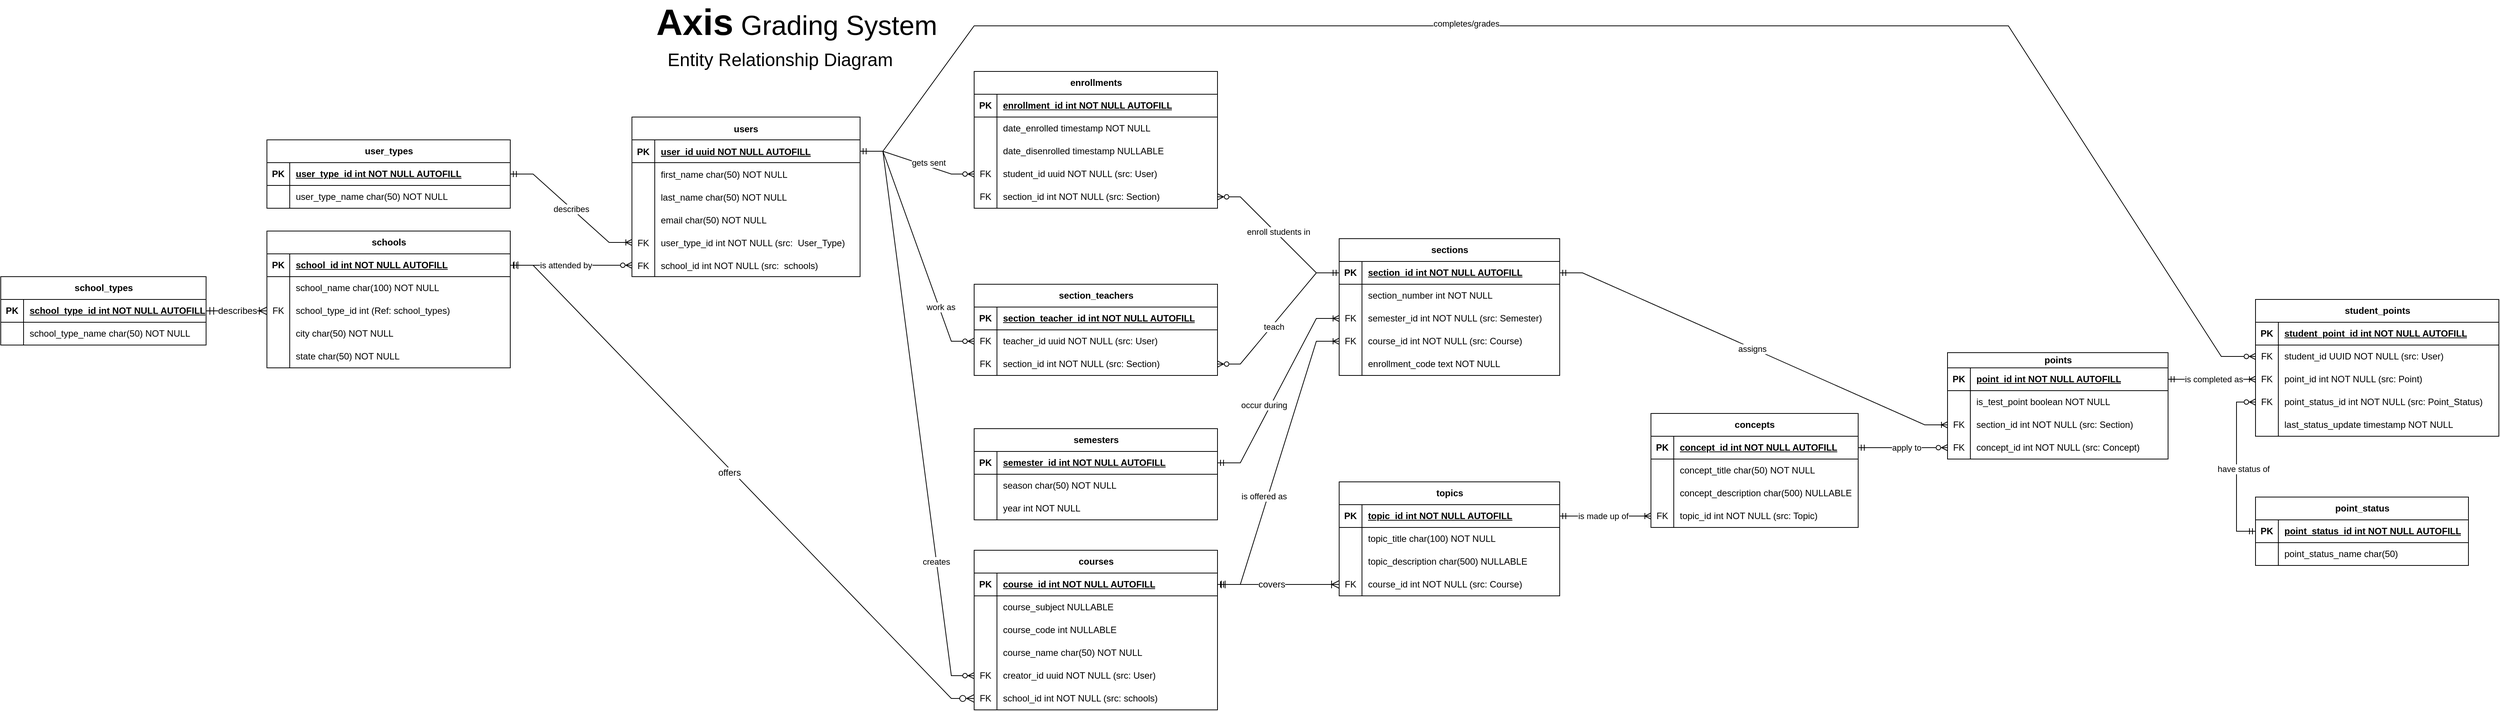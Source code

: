 <mxfile version="26.1.1">
  <diagram id="R2lEEEUBdFMjLlhIrx00" name="Page-1">
    <mxGraphModel dx="2810" dy="938" grid="1" gridSize="10" guides="1" tooltips="1" connect="1" arrows="1" fold="1" page="1" pageScale="1" pageWidth="850" pageHeight="1100" math="0" shadow="0" extFonts="Permanent Marker^https://fonts.googleapis.com/css?family=Permanent+Marker">
      <root>
        <mxCell id="0" />
        <mxCell id="1" parent="0" />
        <mxCell id="C-vyLk0tnHw3VtMMgP7b-23" value="users" style="shape=table;startSize=30;container=1;collapsible=1;childLayout=tableLayout;fixedRows=1;rowLines=0;fontStyle=1;align=center;resizeLast=1;" parent="1" vertex="1">
          <mxGeometry x="-10" y="160" width="300" height="210" as="geometry" />
        </mxCell>
        <mxCell id="C-vyLk0tnHw3VtMMgP7b-24" value="" style="shape=partialRectangle;collapsible=0;dropTarget=0;pointerEvents=0;fillColor=none;points=[[0,0.5],[1,0.5]];portConstraint=eastwest;top=0;left=0;right=0;bottom=1;" parent="C-vyLk0tnHw3VtMMgP7b-23" vertex="1">
          <mxGeometry y="30" width="300" height="30" as="geometry" />
        </mxCell>
        <mxCell id="C-vyLk0tnHw3VtMMgP7b-25" value="PK" style="shape=partialRectangle;overflow=hidden;connectable=0;fillColor=none;top=0;left=0;bottom=0;right=0;fontStyle=1;" parent="C-vyLk0tnHw3VtMMgP7b-24" vertex="1">
          <mxGeometry width="30" height="30" as="geometry">
            <mxRectangle width="30" height="30" as="alternateBounds" />
          </mxGeometry>
        </mxCell>
        <mxCell id="C-vyLk0tnHw3VtMMgP7b-26" value="user_id uuid NOT NULL AUTOFILL" style="shape=partialRectangle;overflow=hidden;connectable=0;fillColor=none;top=0;left=0;bottom=0;right=0;align=left;spacingLeft=6;fontStyle=5;" parent="C-vyLk0tnHw3VtMMgP7b-24" vertex="1">
          <mxGeometry x="30" width="270" height="30" as="geometry">
            <mxRectangle width="270" height="30" as="alternateBounds" />
          </mxGeometry>
        </mxCell>
        <mxCell id="C-vyLk0tnHw3VtMMgP7b-27" value="" style="shape=partialRectangle;collapsible=0;dropTarget=0;pointerEvents=0;fillColor=none;points=[[0,0.5],[1,0.5]];portConstraint=eastwest;top=0;left=0;right=0;bottom=0;" parent="C-vyLk0tnHw3VtMMgP7b-23" vertex="1">
          <mxGeometry y="60" width="300" height="30" as="geometry" />
        </mxCell>
        <mxCell id="C-vyLk0tnHw3VtMMgP7b-28" value="" style="shape=partialRectangle;overflow=hidden;connectable=0;fillColor=none;top=0;left=0;bottom=0;right=0;" parent="C-vyLk0tnHw3VtMMgP7b-27" vertex="1">
          <mxGeometry width="30" height="30" as="geometry">
            <mxRectangle width="30" height="30" as="alternateBounds" />
          </mxGeometry>
        </mxCell>
        <mxCell id="C-vyLk0tnHw3VtMMgP7b-29" value="first_name char(50) NOT NULL" style="shape=partialRectangle;overflow=hidden;connectable=0;fillColor=none;top=0;left=0;bottom=0;right=0;align=left;spacingLeft=6;" parent="C-vyLk0tnHw3VtMMgP7b-27" vertex="1">
          <mxGeometry x="30" width="270" height="30" as="geometry">
            <mxRectangle width="270" height="30" as="alternateBounds" />
          </mxGeometry>
        </mxCell>
        <mxCell id="Z-d-56PFhh3GTYc2f6EE-4" value="" style="shape=partialRectangle;collapsible=0;dropTarget=0;pointerEvents=0;fillColor=none;points=[[0,0.5],[1,0.5]];portConstraint=eastwest;top=0;left=0;right=0;bottom=0;" parent="C-vyLk0tnHw3VtMMgP7b-23" vertex="1">
          <mxGeometry y="90" width="300" height="30" as="geometry" />
        </mxCell>
        <mxCell id="Z-d-56PFhh3GTYc2f6EE-5" value="" style="shape=partialRectangle;overflow=hidden;connectable=0;fillColor=none;top=0;left=0;bottom=0;right=0;" parent="Z-d-56PFhh3GTYc2f6EE-4" vertex="1">
          <mxGeometry width="30" height="30" as="geometry">
            <mxRectangle width="30" height="30" as="alternateBounds" />
          </mxGeometry>
        </mxCell>
        <mxCell id="Z-d-56PFhh3GTYc2f6EE-6" value="last_name char(50) NOT NULL" style="shape=partialRectangle;overflow=hidden;connectable=0;fillColor=none;top=0;left=0;bottom=0;right=0;align=left;spacingLeft=6;" parent="Z-d-56PFhh3GTYc2f6EE-4" vertex="1">
          <mxGeometry x="30" width="270" height="30" as="geometry">
            <mxRectangle width="270" height="30" as="alternateBounds" />
          </mxGeometry>
        </mxCell>
        <mxCell id="Z-d-56PFhh3GTYc2f6EE-7" value="" style="shape=partialRectangle;collapsible=0;dropTarget=0;pointerEvents=0;fillColor=none;points=[[0,0.5],[1,0.5]];portConstraint=eastwest;top=0;left=0;right=0;bottom=0;" parent="C-vyLk0tnHw3VtMMgP7b-23" vertex="1">
          <mxGeometry y="120" width="300" height="30" as="geometry" />
        </mxCell>
        <mxCell id="Z-d-56PFhh3GTYc2f6EE-8" value="" style="shape=partialRectangle;overflow=hidden;connectable=0;fillColor=none;top=0;left=0;bottom=0;right=0;" parent="Z-d-56PFhh3GTYc2f6EE-7" vertex="1">
          <mxGeometry width="30" height="30" as="geometry">
            <mxRectangle width="30" height="30" as="alternateBounds" />
          </mxGeometry>
        </mxCell>
        <mxCell id="Z-d-56PFhh3GTYc2f6EE-9" value="email char(50) NOT NULL" style="shape=partialRectangle;overflow=hidden;connectable=0;fillColor=none;top=0;left=0;bottom=0;right=0;align=left;spacingLeft=6;" parent="Z-d-56PFhh3GTYc2f6EE-7" vertex="1">
          <mxGeometry x="30" width="270" height="30" as="geometry">
            <mxRectangle width="270" height="30" as="alternateBounds" />
          </mxGeometry>
        </mxCell>
        <mxCell id="sfZBAsEWh2MTUG-7i0a9-5" value="" style="shape=partialRectangle;collapsible=0;dropTarget=0;pointerEvents=0;fillColor=none;points=[[0,0.5],[1,0.5]];portConstraint=eastwest;top=0;left=0;right=0;bottom=0;" parent="C-vyLk0tnHw3VtMMgP7b-23" vertex="1">
          <mxGeometry y="150" width="300" height="30" as="geometry" />
        </mxCell>
        <mxCell id="sfZBAsEWh2MTUG-7i0a9-6" value="FK" style="shape=partialRectangle;overflow=hidden;connectable=0;fillColor=none;top=0;left=0;bottom=0;right=0;" parent="sfZBAsEWh2MTUG-7i0a9-5" vertex="1">
          <mxGeometry width="30" height="30" as="geometry">
            <mxRectangle width="30" height="30" as="alternateBounds" />
          </mxGeometry>
        </mxCell>
        <mxCell id="sfZBAsEWh2MTUG-7i0a9-7" value="user_type_id int NOT NULL (src:  User_Type)" style="shape=partialRectangle;overflow=hidden;connectable=0;fillColor=none;top=0;left=0;bottom=0;right=0;align=left;spacingLeft=6;" parent="sfZBAsEWh2MTUG-7i0a9-5" vertex="1">
          <mxGeometry x="30" width="270" height="30" as="geometry">
            <mxRectangle width="270" height="30" as="alternateBounds" />
          </mxGeometry>
        </mxCell>
        <mxCell id="sfZBAsEWh2MTUG-7i0a9-8" value="" style="shape=partialRectangle;collapsible=0;dropTarget=0;pointerEvents=0;fillColor=none;points=[[0,0.5],[1,0.5]];portConstraint=eastwest;top=0;left=0;right=0;bottom=0;" parent="C-vyLk0tnHw3VtMMgP7b-23" vertex="1">
          <mxGeometry y="180" width="300" height="30" as="geometry" />
        </mxCell>
        <mxCell id="sfZBAsEWh2MTUG-7i0a9-9" value="FK" style="shape=partialRectangle;overflow=hidden;connectable=0;fillColor=none;top=0;left=0;bottom=0;right=0;" parent="sfZBAsEWh2MTUG-7i0a9-8" vertex="1">
          <mxGeometry width="30" height="30" as="geometry">
            <mxRectangle width="30" height="30" as="alternateBounds" />
          </mxGeometry>
        </mxCell>
        <mxCell id="sfZBAsEWh2MTUG-7i0a9-10" value="school_id int NOT NULL (src:  schools)" style="shape=partialRectangle;overflow=hidden;connectable=0;fillColor=none;top=0;left=0;bottom=0;right=0;align=left;spacingLeft=6;" parent="sfZBAsEWh2MTUG-7i0a9-8" vertex="1">
          <mxGeometry x="30" width="270" height="30" as="geometry">
            <mxRectangle width="270" height="30" as="alternateBounds" />
          </mxGeometry>
        </mxCell>
        <mxCell id="Z-d-56PFhh3GTYc2f6EE-23" value="schools" style="shape=table;startSize=30;container=1;collapsible=1;childLayout=tableLayout;fixedRows=1;rowLines=0;fontStyle=1;align=center;resizeLast=1;html=1;" parent="1" vertex="1">
          <mxGeometry x="-490" y="310" width="320" height="180" as="geometry" />
        </mxCell>
        <mxCell id="Z-d-56PFhh3GTYc2f6EE-24" value="" style="shape=tableRow;horizontal=0;startSize=0;swimlaneHead=0;swimlaneBody=0;fillColor=none;collapsible=0;dropTarget=0;points=[[0,0.5],[1,0.5]];portConstraint=eastwest;top=0;left=0;right=0;bottom=1;" parent="Z-d-56PFhh3GTYc2f6EE-23" vertex="1">
          <mxGeometry y="30" width="320" height="30" as="geometry" />
        </mxCell>
        <mxCell id="Z-d-56PFhh3GTYc2f6EE-25" value="PK" style="shape=partialRectangle;connectable=0;fillColor=none;top=0;left=0;bottom=0;right=0;fontStyle=1;overflow=hidden;whiteSpace=wrap;html=1;" parent="Z-d-56PFhh3GTYc2f6EE-24" vertex="1">
          <mxGeometry width="30" height="30" as="geometry">
            <mxRectangle width="30" height="30" as="alternateBounds" />
          </mxGeometry>
        </mxCell>
        <mxCell id="Z-d-56PFhh3GTYc2f6EE-26" value="school_id int NOT NULL AUTOFILL" style="shape=partialRectangle;connectable=0;fillColor=none;top=0;left=0;bottom=0;right=0;align=left;spacingLeft=6;fontStyle=5;overflow=hidden;whiteSpace=wrap;html=1;strokeColor=default;" parent="Z-d-56PFhh3GTYc2f6EE-24" vertex="1">
          <mxGeometry x="30" width="290" height="30" as="geometry">
            <mxRectangle width="290" height="30" as="alternateBounds" />
          </mxGeometry>
        </mxCell>
        <mxCell id="Z-d-56PFhh3GTYc2f6EE-30" value="" style="shape=tableRow;horizontal=0;startSize=0;swimlaneHead=0;swimlaneBody=0;fillColor=none;collapsible=0;dropTarget=0;points=[[0,0.5],[1,0.5]];portConstraint=eastwest;top=0;left=0;right=0;bottom=0;" parent="Z-d-56PFhh3GTYc2f6EE-23" vertex="1">
          <mxGeometry y="60" width="320" height="30" as="geometry" />
        </mxCell>
        <mxCell id="Z-d-56PFhh3GTYc2f6EE-31" value="" style="shape=partialRectangle;connectable=0;fillColor=none;top=0;left=0;bottom=0;right=0;editable=1;overflow=hidden;whiteSpace=wrap;html=1;" parent="Z-d-56PFhh3GTYc2f6EE-30" vertex="1">
          <mxGeometry width="30" height="30" as="geometry">
            <mxRectangle width="30" height="30" as="alternateBounds" />
          </mxGeometry>
        </mxCell>
        <mxCell id="Z-d-56PFhh3GTYc2f6EE-32" value="school_name char(100) NOT NULL" style="shape=partialRectangle;connectable=0;fillColor=none;top=0;left=0;bottom=0;right=0;align=left;spacingLeft=6;overflow=hidden;whiteSpace=wrap;html=1;" parent="Z-d-56PFhh3GTYc2f6EE-30" vertex="1">
          <mxGeometry x="30" width="290" height="30" as="geometry">
            <mxRectangle width="290" height="30" as="alternateBounds" />
          </mxGeometry>
        </mxCell>
        <mxCell id="Z-d-56PFhh3GTYc2f6EE-33" value="" style="shape=tableRow;horizontal=0;startSize=0;swimlaneHead=0;swimlaneBody=0;fillColor=none;collapsible=0;dropTarget=0;points=[[0,0.5],[1,0.5]];portConstraint=eastwest;top=0;left=0;right=0;bottom=0;" parent="Z-d-56PFhh3GTYc2f6EE-23" vertex="1">
          <mxGeometry y="90" width="320" height="30" as="geometry" />
        </mxCell>
        <mxCell id="Z-d-56PFhh3GTYc2f6EE-34" value="FK" style="shape=partialRectangle;connectable=0;fillColor=none;top=0;left=0;bottom=0;right=0;editable=1;overflow=hidden;whiteSpace=wrap;html=1;" parent="Z-d-56PFhh3GTYc2f6EE-33" vertex="1">
          <mxGeometry width="30" height="30" as="geometry">
            <mxRectangle width="30" height="30" as="alternateBounds" />
          </mxGeometry>
        </mxCell>
        <mxCell id="Z-d-56PFhh3GTYc2f6EE-35" value="school_type_id int (Ref: school_types)" style="shape=partialRectangle;connectable=0;fillColor=none;top=0;left=0;bottom=0;right=0;align=left;spacingLeft=6;overflow=hidden;whiteSpace=wrap;html=1;" parent="Z-d-56PFhh3GTYc2f6EE-33" vertex="1">
          <mxGeometry x="30" width="290" height="30" as="geometry">
            <mxRectangle width="290" height="30" as="alternateBounds" />
          </mxGeometry>
        </mxCell>
        <mxCell id="Z-d-56PFhh3GTYc2f6EE-36" value="" style="shape=tableRow;horizontal=0;startSize=0;swimlaneHead=0;swimlaneBody=0;fillColor=none;collapsible=0;dropTarget=0;points=[[0,0.5],[1,0.5]];portConstraint=eastwest;top=0;left=0;right=0;bottom=0;" parent="Z-d-56PFhh3GTYc2f6EE-23" vertex="1">
          <mxGeometry y="120" width="320" height="30" as="geometry" />
        </mxCell>
        <mxCell id="Z-d-56PFhh3GTYc2f6EE-37" value="" style="shape=partialRectangle;connectable=0;fillColor=none;top=0;left=0;bottom=0;right=0;editable=1;overflow=hidden;whiteSpace=wrap;html=1;" parent="Z-d-56PFhh3GTYc2f6EE-36" vertex="1">
          <mxGeometry width="30" height="30" as="geometry">
            <mxRectangle width="30" height="30" as="alternateBounds" />
          </mxGeometry>
        </mxCell>
        <mxCell id="Z-d-56PFhh3GTYc2f6EE-38" value="city char(50) NOT NULL" style="shape=partialRectangle;connectable=0;fillColor=none;top=0;left=0;bottom=0;right=0;align=left;spacingLeft=6;overflow=hidden;whiteSpace=wrap;html=1;" parent="Z-d-56PFhh3GTYc2f6EE-36" vertex="1">
          <mxGeometry x="30" width="290" height="30" as="geometry">
            <mxRectangle width="290" height="30" as="alternateBounds" />
          </mxGeometry>
        </mxCell>
        <mxCell id="rP4T6bDJCO5UB0tuWzuk-14" value="" style="shape=tableRow;horizontal=0;startSize=0;swimlaneHead=0;swimlaneBody=0;fillColor=none;collapsible=0;dropTarget=0;points=[[0,0.5],[1,0.5]];portConstraint=eastwest;top=0;left=0;right=0;bottom=0;" vertex="1" parent="Z-d-56PFhh3GTYc2f6EE-23">
          <mxGeometry y="150" width="320" height="30" as="geometry" />
        </mxCell>
        <mxCell id="rP4T6bDJCO5UB0tuWzuk-15" value="" style="shape=partialRectangle;connectable=0;fillColor=none;top=0;left=0;bottom=0;right=0;editable=1;overflow=hidden;whiteSpace=wrap;html=1;" vertex="1" parent="rP4T6bDJCO5UB0tuWzuk-14">
          <mxGeometry width="30" height="30" as="geometry">
            <mxRectangle width="30" height="30" as="alternateBounds" />
          </mxGeometry>
        </mxCell>
        <mxCell id="rP4T6bDJCO5UB0tuWzuk-16" value="state char(50) NOT NULL" style="shape=partialRectangle;connectable=0;fillColor=none;top=0;left=0;bottom=0;right=0;align=left;spacingLeft=6;overflow=hidden;whiteSpace=wrap;html=1;" vertex="1" parent="rP4T6bDJCO5UB0tuWzuk-14">
          <mxGeometry x="30" width="290" height="30" as="geometry">
            <mxRectangle width="290" height="30" as="alternateBounds" />
          </mxGeometry>
        </mxCell>
        <mxCell id="Z-d-56PFhh3GTYc2f6EE-39" value="&lt;font style=&quot;font-size: 24px;&quot;&gt;Entity Relationship Diagram&lt;/font&gt;" style="text;html=1;align=center;verticalAlign=middle;whiteSpace=wrap;rounded=0;" parent="1" vertex="1">
          <mxGeometry y="70" width="370" height="30" as="geometry" />
        </mxCell>
        <mxCell id="Z-d-56PFhh3GTYc2f6EE-40" value="" style="edgeStyle=entityRelationEdgeStyle;fontSize=12;html=1;endArrow=ERzeroToMany;startArrow=ERmandOne;rounded=0;exitX=1;exitY=0.5;exitDx=0;exitDy=0;entryX=0;entryY=0.5;entryDx=0;entryDy=0;" parent="1" source="Z-d-56PFhh3GTYc2f6EE-24" target="sfZBAsEWh2MTUG-7i0a9-8" edge="1">
          <mxGeometry width="100" height="100" relative="1" as="geometry">
            <mxPoint x="380" y="400" as="sourcePoint" />
            <mxPoint y="720" as="targetPoint" />
          </mxGeometry>
        </mxCell>
        <mxCell id="Z-d-56PFhh3GTYc2f6EE-41" value="is attended by" style="edgeLabel;html=1;align=center;verticalAlign=middle;resizable=0;points=[];" parent="Z-d-56PFhh3GTYc2f6EE-40" vertex="1" connectable="0">
          <mxGeometry x="-0.143" y="1" relative="1" as="geometry">
            <mxPoint x="4" y="1" as="offset" />
          </mxGeometry>
        </mxCell>
        <mxCell id="Z-d-56PFhh3GTYc2f6EE-42" value="semesters" style="shape=table;startSize=30;container=1;collapsible=1;childLayout=tableLayout;fixedRows=1;rowLines=0;fontStyle=1;align=center;resizeLast=1;html=1;" parent="1" vertex="1">
          <mxGeometry x="440" y="570" width="320" height="120" as="geometry" />
        </mxCell>
        <mxCell id="Z-d-56PFhh3GTYc2f6EE-43" value="" style="shape=tableRow;horizontal=0;startSize=0;swimlaneHead=0;swimlaneBody=0;fillColor=none;collapsible=0;dropTarget=0;points=[[0,0.5],[1,0.5]];portConstraint=eastwest;top=0;left=0;right=0;bottom=1;" parent="Z-d-56PFhh3GTYc2f6EE-42" vertex="1">
          <mxGeometry y="30" width="320" height="30" as="geometry" />
        </mxCell>
        <mxCell id="Z-d-56PFhh3GTYc2f6EE-44" value="PK" style="shape=partialRectangle;connectable=0;fillColor=none;top=0;left=0;bottom=0;right=0;fontStyle=1;overflow=hidden;whiteSpace=wrap;html=1;" parent="Z-d-56PFhh3GTYc2f6EE-43" vertex="1">
          <mxGeometry width="30" height="30" as="geometry">
            <mxRectangle width="30" height="30" as="alternateBounds" />
          </mxGeometry>
        </mxCell>
        <mxCell id="Z-d-56PFhh3GTYc2f6EE-45" value="semester_id int NOT NULL AUTOFILL" style="shape=partialRectangle;connectable=0;fillColor=none;top=0;left=0;bottom=0;right=0;align=left;spacingLeft=6;fontStyle=5;overflow=hidden;whiteSpace=wrap;html=1;" parent="Z-d-56PFhh3GTYc2f6EE-43" vertex="1">
          <mxGeometry x="30" width="290" height="30" as="geometry">
            <mxRectangle width="290" height="30" as="alternateBounds" />
          </mxGeometry>
        </mxCell>
        <mxCell id="Z-d-56PFhh3GTYc2f6EE-46" value="" style="shape=tableRow;horizontal=0;startSize=0;swimlaneHead=0;swimlaneBody=0;fillColor=none;collapsible=0;dropTarget=0;points=[[0,0.5],[1,0.5]];portConstraint=eastwest;top=0;left=0;right=0;bottom=0;" parent="Z-d-56PFhh3GTYc2f6EE-42" vertex="1">
          <mxGeometry y="60" width="320" height="30" as="geometry" />
        </mxCell>
        <mxCell id="Z-d-56PFhh3GTYc2f6EE-47" value="" style="shape=partialRectangle;connectable=0;fillColor=none;top=0;left=0;bottom=0;right=0;editable=1;overflow=hidden;whiteSpace=wrap;html=1;" parent="Z-d-56PFhh3GTYc2f6EE-46" vertex="1">
          <mxGeometry width="30" height="30" as="geometry">
            <mxRectangle width="30" height="30" as="alternateBounds" />
          </mxGeometry>
        </mxCell>
        <mxCell id="Z-d-56PFhh3GTYc2f6EE-48" value="season char(50) NOT NULL" style="shape=partialRectangle;connectable=0;fillColor=none;top=0;left=0;bottom=0;right=0;align=left;spacingLeft=6;overflow=hidden;whiteSpace=wrap;html=1;" parent="Z-d-56PFhh3GTYc2f6EE-46" vertex="1">
          <mxGeometry x="30" width="290" height="30" as="geometry">
            <mxRectangle width="290" height="30" as="alternateBounds" />
          </mxGeometry>
        </mxCell>
        <mxCell id="Z-d-56PFhh3GTYc2f6EE-49" value="" style="shape=tableRow;horizontal=0;startSize=0;swimlaneHead=0;swimlaneBody=0;fillColor=none;collapsible=0;dropTarget=0;points=[[0,0.5],[1,0.5]];portConstraint=eastwest;top=0;left=0;right=0;bottom=0;" parent="Z-d-56PFhh3GTYc2f6EE-42" vertex="1">
          <mxGeometry y="90" width="320" height="30" as="geometry" />
        </mxCell>
        <mxCell id="Z-d-56PFhh3GTYc2f6EE-50" value="" style="shape=partialRectangle;connectable=0;fillColor=none;top=0;left=0;bottom=0;right=0;editable=1;overflow=hidden;whiteSpace=wrap;html=1;" parent="Z-d-56PFhh3GTYc2f6EE-49" vertex="1">
          <mxGeometry width="30" height="30" as="geometry">
            <mxRectangle width="30" height="30" as="alternateBounds" />
          </mxGeometry>
        </mxCell>
        <mxCell id="Z-d-56PFhh3GTYc2f6EE-51" value="year int NOT NULL" style="shape=partialRectangle;connectable=0;fillColor=none;top=0;left=0;bottom=0;right=0;align=left;spacingLeft=6;overflow=hidden;whiteSpace=wrap;html=1;" parent="Z-d-56PFhh3GTYc2f6EE-49" vertex="1">
          <mxGeometry x="30" width="290" height="30" as="geometry">
            <mxRectangle width="290" height="30" as="alternateBounds" />
          </mxGeometry>
        </mxCell>
        <mxCell id="Z-d-56PFhh3GTYc2f6EE-55" value="courses" style="shape=table;startSize=30;container=1;collapsible=1;childLayout=tableLayout;fixedRows=1;rowLines=0;fontStyle=1;align=center;resizeLast=1;html=1;" parent="1" vertex="1">
          <mxGeometry x="440" y="730" width="320" height="210" as="geometry" />
        </mxCell>
        <mxCell id="Z-d-56PFhh3GTYc2f6EE-56" value="" style="shape=tableRow;horizontal=0;startSize=0;swimlaneHead=0;swimlaneBody=0;fillColor=none;collapsible=0;dropTarget=0;points=[[0,0.5],[1,0.5]];portConstraint=eastwest;top=0;left=0;right=0;bottom=1;" parent="Z-d-56PFhh3GTYc2f6EE-55" vertex="1">
          <mxGeometry y="30" width="320" height="30" as="geometry" />
        </mxCell>
        <mxCell id="Z-d-56PFhh3GTYc2f6EE-57" value="PK" style="shape=partialRectangle;connectable=0;fillColor=none;top=0;left=0;bottom=0;right=0;fontStyle=1;overflow=hidden;whiteSpace=wrap;html=1;" parent="Z-d-56PFhh3GTYc2f6EE-56" vertex="1">
          <mxGeometry width="30" height="30" as="geometry">
            <mxRectangle width="30" height="30" as="alternateBounds" />
          </mxGeometry>
        </mxCell>
        <mxCell id="Z-d-56PFhh3GTYc2f6EE-58" value="course_id int NOT NULL AUTOFILL" style="shape=partialRectangle;connectable=0;fillColor=none;top=0;left=0;bottom=0;right=0;align=left;spacingLeft=6;fontStyle=5;overflow=hidden;whiteSpace=wrap;html=1;" parent="Z-d-56PFhh3GTYc2f6EE-56" vertex="1">
          <mxGeometry x="30" width="290" height="30" as="geometry">
            <mxRectangle width="290" height="30" as="alternateBounds" />
          </mxGeometry>
        </mxCell>
        <mxCell id="Z-d-56PFhh3GTYc2f6EE-59" value="" style="shape=tableRow;horizontal=0;startSize=0;swimlaneHead=0;swimlaneBody=0;fillColor=none;collapsible=0;dropTarget=0;points=[[0,0.5],[1,0.5]];portConstraint=eastwest;top=0;left=0;right=0;bottom=0;" parent="Z-d-56PFhh3GTYc2f6EE-55" vertex="1">
          <mxGeometry y="60" width="320" height="30" as="geometry" />
        </mxCell>
        <mxCell id="Z-d-56PFhh3GTYc2f6EE-60" value="" style="shape=partialRectangle;connectable=0;fillColor=none;top=0;left=0;bottom=0;right=0;editable=1;overflow=hidden;whiteSpace=wrap;html=1;" parent="Z-d-56PFhh3GTYc2f6EE-59" vertex="1">
          <mxGeometry width="30" height="30" as="geometry">
            <mxRectangle width="30" height="30" as="alternateBounds" />
          </mxGeometry>
        </mxCell>
        <mxCell id="Z-d-56PFhh3GTYc2f6EE-61" value="course_subject NULLABLE" style="shape=partialRectangle;connectable=0;fillColor=none;top=0;left=0;bottom=0;right=0;align=left;spacingLeft=6;overflow=hidden;whiteSpace=wrap;html=1;" parent="Z-d-56PFhh3GTYc2f6EE-59" vertex="1">
          <mxGeometry x="30" width="290" height="30" as="geometry">
            <mxRectangle width="290" height="30" as="alternateBounds" />
          </mxGeometry>
        </mxCell>
        <mxCell id="Z-d-56PFhh3GTYc2f6EE-62" value="" style="shape=tableRow;horizontal=0;startSize=0;swimlaneHead=0;swimlaneBody=0;fillColor=none;collapsible=0;dropTarget=0;points=[[0,0.5],[1,0.5]];portConstraint=eastwest;top=0;left=0;right=0;bottom=0;" parent="Z-d-56PFhh3GTYc2f6EE-55" vertex="1">
          <mxGeometry y="90" width="320" height="30" as="geometry" />
        </mxCell>
        <mxCell id="Z-d-56PFhh3GTYc2f6EE-63" value="" style="shape=partialRectangle;connectable=0;fillColor=none;top=0;left=0;bottom=0;right=0;editable=1;overflow=hidden;whiteSpace=wrap;html=1;" parent="Z-d-56PFhh3GTYc2f6EE-62" vertex="1">
          <mxGeometry width="30" height="30" as="geometry">
            <mxRectangle width="30" height="30" as="alternateBounds" />
          </mxGeometry>
        </mxCell>
        <mxCell id="Z-d-56PFhh3GTYc2f6EE-64" value="course_code int NULLABLE" style="shape=partialRectangle;connectable=0;fillColor=none;top=0;left=0;bottom=0;right=0;align=left;spacingLeft=6;overflow=hidden;whiteSpace=wrap;html=1;" parent="Z-d-56PFhh3GTYc2f6EE-62" vertex="1">
          <mxGeometry x="30" width="290" height="30" as="geometry">
            <mxRectangle width="290" height="30" as="alternateBounds" />
          </mxGeometry>
        </mxCell>
        <mxCell id="sfZBAsEWh2MTUG-7i0a9-73" value="" style="shape=tableRow;horizontal=0;startSize=0;swimlaneHead=0;swimlaneBody=0;fillColor=none;collapsible=0;dropTarget=0;points=[[0,0.5],[1,0.5]];portConstraint=eastwest;top=0;left=0;right=0;bottom=0;" parent="Z-d-56PFhh3GTYc2f6EE-55" vertex="1">
          <mxGeometry y="120" width="320" height="30" as="geometry" />
        </mxCell>
        <mxCell id="sfZBAsEWh2MTUG-7i0a9-74" value="" style="shape=partialRectangle;connectable=0;fillColor=none;top=0;left=0;bottom=0;right=0;editable=1;overflow=hidden;whiteSpace=wrap;html=1;" parent="sfZBAsEWh2MTUG-7i0a9-73" vertex="1">
          <mxGeometry width="30" height="30" as="geometry">
            <mxRectangle width="30" height="30" as="alternateBounds" />
          </mxGeometry>
        </mxCell>
        <mxCell id="sfZBAsEWh2MTUG-7i0a9-75" value="course_name char(50) NOT NULL" style="shape=partialRectangle;connectable=0;fillColor=none;top=0;left=0;bottom=0;right=0;align=left;spacingLeft=6;overflow=hidden;whiteSpace=wrap;html=1;" parent="sfZBAsEWh2MTUG-7i0a9-73" vertex="1">
          <mxGeometry x="30" width="290" height="30" as="geometry">
            <mxRectangle width="290" height="30" as="alternateBounds" />
          </mxGeometry>
        </mxCell>
        <mxCell id="KNX3QRS6JFhV2RwggZ4B-4" value="" style="shape=tableRow;horizontal=0;startSize=0;swimlaneHead=0;swimlaneBody=0;fillColor=none;collapsible=0;dropTarget=0;points=[[0,0.5],[1,0.5]];portConstraint=eastwest;top=0;left=0;right=0;bottom=0;" parent="Z-d-56PFhh3GTYc2f6EE-55" vertex="1">
          <mxGeometry y="150" width="320" height="30" as="geometry" />
        </mxCell>
        <mxCell id="KNX3QRS6JFhV2RwggZ4B-5" value="FK" style="shape=partialRectangle;connectable=0;fillColor=none;top=0;left=0;bottom=0;right=0;editable=1;overflow=hidden;whiteSpace=wrap;html=1;" parent="KNX3QRS6JFhV2RwggZ4B-4" vertex="1">
          <mxGeometry width="30" height="30" as="geometry">
            <mxRectangle width="30" height="30" as="alternateBounds" />
          </mxGeometry>
        </mxCell>
        <mxCell id="KNX3QRS6JFhV2RwggZ4B-6" value="creator_id uuid NOT NULL (src: User)" style="shape=partialRectangle;connectable=0;fillColor=none;top=0;left=0;bottom=0;right=0;align=left;spacingLeft=6;overflow=hidden;whiteSpace=wrap;html=1;" parent="KNX3QRS6JFhV2RwggZ4B-4" vertex="1">
          <mxGeometry x="30" width="290" height="30" as="geometry">
            <mxRectangle width="290" height="30" as="alternateBounds" />
          </mxGeometry>
        </mxCell>
        <mxCell id="rP4T6bDJCO5UB0tuWzuk-22" value="" style="shape=tableRow;horizontal=0;startSize=0;swimlaneHead=0;swimlaneBody=0;fillColor=none;collapsible=0;dropTarget=0;points=[[0,0.5],[1,0.5]];portConstraint=eastwest;top=0;left=0;right=0;bottom=0;" vertex="1" parent="Z-d-56PFhh3GTYc2f6EE-55">
          <mxGeometry y="180" width="320" height="30" as="geometry" />
        </mxCell>
        <mxCell id="rP4T6bDJCO5UB0tuWzuk-23" value="FK" style="shape=partialRectangle;connectable=0;fillColor=none;top=0;left=0;bottom=0;right=0;editable=1;overflow=hidden;whiteSpace=wrap;html=1;" vertex="1" parent="rP4T6bDJCO5UB0tuWzuk-22">
          <mxGeometry width="30" height="30" as="geometry">
            <mxRectangle width="30" height="30" as="alternateBounds" />
          </mxGeometry>
        </mxCell>
        <mxCell id="rP4T6bDJCO5UB0tuWzuk-24" value="school_id int NOT NULL (src: schools)" style="shape=partialRectangle;connectable=0;fillColor=none;top=0;left=0;bottom=0;right=0;align=left;spacingLeft=6;overflow=hidden;whiteSpace=wrap;html=1;" vertex="1" parent="rP4T6bDJCO5UB0tuWzuk-22">
          <mxGeometry x="30" width="290" height="30" as="geometry">
            <mxRectangle width="290" height="30" as="alternateBounds" />
          </mxGeometry>
        </mxCell>
        <mxCell id="Z-d-56PFhh3GTYc2f6EE-76" value="sections" style="shape=table;startSize=30;container=1;collapsible=1;childLayout=tableLayout;fixedRows=1;rowLines=0;fontStyle=1;align=center;resizeLast=1;html=1;" parent="1" vertex="1">
          <mxGeometry x="920" y="320" width="290" height="180" as="geometry" />
        </mxCell>
        <mxCell id="Z-d-56PFhh3GTYc2f6EE-77" value="" style="shape=tableRow;horizontal=0;startSize=0;swimlaneHead=0;swimlaneBody=0;fillColor=none;collapsible=0;dropTarget=0;points=[[0,0.5],[1,0.5]];portConstraint=eastwest;top=0;left=0;right=0;bottom=1;" parent="Z-d-56PFhh3GTYc2f6EE-76" vertex="1">
          <mxGeometry y="30" width="290" height="30" as="geometry" />
        </mxCell>
        <mxCell id="Z-d-56PFhh3GTYc2f6EE-78" value="PK" style="shape=partialRectangle;connectable=0;fillColor=none;top=0;left=0;bottom=0;right=0;fontStyle=1;overflow=hidden;whiteSpace=wrap;html=1;" parent="Z-d-56PFhh3GTYc2f6EE-77" vertex="1">
          <mxGeometry width="30" height="30" as="geometry">
            <mxRectangle width="30" height="30" as="alternateBounds" />
          </mxGeometry>
        </mxCell>
        <mxCell id="Z-d-56PFhh3GTYc2f6EE-79" value="section_id int NOT NULL AUTOFILL" style="shape=partialRectangle;connectable=0;fillColor=none;top=0;left=0;bottom=0;right=0;align=left;spacingLeft=6;fontStyle=5;overflow=hidden;whiteSpace=wrap;html=1;" parent="Z-d-56PFhh3GTYc2f6EE-77" vertex="1">
          <mxGeometry x="30" width="260" height="30" as="geometry">
            <mxRectangle width="260" height="30" as="alternateBounds" />
          </mxGeometry>
        </mxCell>
        <mxCell id="Z-d-56PFhh3GTYc2f6EE-80" value="" style="shape=tableRow;horizontal=0;startSize=0;swimlaneHead=0;swimlaneBody=0;fillColor=none;collapsible=0;dropTarget=0;points=[[0,0.5],[1,0.5]];portConstraint=eastwest;top=0;left=0;right=0;bottom=0;" parent="Z-d-56PFhh3GTYc2f6EE-76" vertex="1">
          <mxGeometry y="60" width="290" height="30" as="geometry" />
        </mxCell>
        <mxCell id="Z-d-56PFhh3GTYc2f6EE-81" value="" style="shape=partialRectangle;connectable=0;fillColor=none;top=0;left=0;bottom=0;right=0;editable=1;overflow=hidden;whiteSpace=wrap;html=1;" parent="Z-d-56PFhh3GTYc2f6EE-80" vertex="1">
          <mxGeometry width="30" height="30" as="geometry">
            <mxRectangle width="30" height="30" as="alternateBounds" />
          </mxGeometry>
        </mxCell>
        <mxCell id="Z-d-56PFhh3GTYc2f6EE-82" value="section_number int NOT NULL" style="shape=partialRectangle;connectable=0;fillColor=none;top=0;left=0;bottom=0;right=0;align=left;spacingLeft=6;overflow=hidden;whiteSpace=wrap;html=1;" parent="Z-d-56PFhh3GTYc2f6EE-80" vertex="1">
          <mxGeometry x="30" width="260" height="30" as="geometry">
            <mxRectangle width="260" height="30" as="alternateBounds" />
          </mxGeometry>
        </mxCell>
        <mxCell id="Z-d-56PFhh3GTYc2f6EE-83" value="" style="shape=tableRow;horizontal=0;startSize=0;swimlaneHead=0;swimlaneBody=0;fillColor=none;collapsible=0;dropTarget=0;points=[[0,0.5],[1,0.5]];portConstraint=eastwest;top=0;left=0;right=0;bottom=0;" parent="Z-d-56PFhh3GTYc2f6EE-76" vertex="1">
          <mxGeometry y="90" width="290" height="30" as="geometry" />
        </mxCell>
        <mxCell id="Z-d-56PFhh3GTYc2f6EE-84" value="FK" style="shape=partialRectangle;connectable=0;fillColor=none;top=0;left=0;bottom=0;right=0;editable=1;overflow=hidden;whiteSpace=wrap;html=1;" parent="Z-d-56PFhh3GTYc2f6EE-83" vertex="1">
          <mxGeometry width="30" height="30" as="geometry">
            <mxRectangle width="30" height="30" as="alternateBounds" />
          </mxGeometry>
        </mxCell>
        <mxCell id="Z-d-56PFhh3GTYc2f6EE-85" value="semester_id int NOT NULL (src: Semester)" style="shape=partialRectangle;connectable=0;fillColor=none;top=0;left=0;bottom=0;right=0;align=left;spacingLeft=6;overflow=hidden;whiteSpace=wrap;html=1;" parent="Z-d-56PFhh3GTYc2f6EE-83" vertex="1">
          <mxGeometry x="30" width="260" height="30" as="geometry">
            <mxRectangle width="260" height="30" as="alternateBounds" />
          </mxGeometry>
        </mxCell>
        <mxCell id="sfZBAsEWh2MTUG-7i0a9-63" value="" style="shape=tableRow;horizontal=0;startSize=0;swimlaneHead=0;swimlaneBody=0;fillColor=none;collapsible=0;dropTarget=0;points=[[0,0.5],[1,0.5]];portConstraint=eastwest;top=0;left=0;right=0;bottom=0;" parent="Z-d-56PFhh3GTYc2f6EE-76" vertex="1">
          <mxGeometry y="120" width="290" height="30" as="geometry" />
        </mxCell>
        <mxCell id="sfZBAsEWh2MTUG-7i0a9-64" value="FK" style="shape=partialRectangle;connectable=0;fillColor=none;top=0;left=0;bottom=0;right=0;editable=1;overflow=hidden;whiteSpace=wrap;html=1;" parent="sfZBAsEWh2MTUG-7i0a9-63" vertex="1">
          <mxGeometry width="30" height="30" as="geometry">
            <mxRectangle width="30" height="30" as="alternateBounds" />
          </mxGeometry>
        </mxCell>
        <mxCell id="sfZBAsEWh2MTUG-7i0a9-65" value="course_id int NOT NULL (src: Course)" style="shape=partialRectangle;connectable=0;fillColor=none;top=0;left=0;bottom=0;right=0;align=left;spacingLeft=6;overflow=hidden;whiteSpace=wrap;html=1;" parent="sfZBAsEWh2MTUG-7i0a9-63" vertex="1">
          <mxGeometry x="30" width="260" height="30" as="geometry">
            <mxRectangle width="260" height="30" as="alternateBounds" />
          </mxGeometry>
        </mxCell>
        <mxCell id="rP4T6bDJCO5UB0tuWzuk-19" value="" style="shape=tableRow;horizontal=0;startSize=0;swimlaneHead=0;swimlaneBody=0;fillColor=none;collapsible=0;dropTarget=0;points=[[0,0.5],[1,0.5]];portConstraint=eastwest;top=0;left=0;right=0;bottom=0;" vertex="1" parent="Z-d-56PFhh3GTYc2f6EE-76">
          <mxGeometry y="150" width="290" height="30" as="geometry" />
        </mxCell>
        <mxCell id="rP4T6bDJCO5UB0tuWzuk-20" value="" style="shape=partialRectangle;connectable=0;fillColor=none;top=0;left=0;bottom=0;right=0;editable=1;overflow=hidden;whiteSpace=wrap;html=1;" vertex="1" parent="rP4T6bDJCO5UB0tuWzuk-19">
          <mxGeometry width="30" height="30" as="geometry">
            <mxRectangle width="30" height="30" as="alternateBounds" />
          </mxGeometry>
        </mxCell>
        <mxCell id="rP4T6bDJCO5UB0tuWzuk-21" value="enrollment_code text NOT NULL" style="shape=partialRectangle;connectable=0;fillColor=none;top=0;left=0;bottom=0;right=0;align=left;spacingLeft=6;overflow=hidden;whiteSpace=wrap;html=1;" vertex="1" parent="rP4T6bDJCO5UB0tuWzuk-19">
          <mxGeometry x="30" width="260" height="30" as="geometry">
            <mxRectangle width="260" height="30" as="alternateBounds" />
          </mxGeometry>
        </mxCell>
        <mxCell id="Z-d-56PFhh3GTYc2f6EE-89" value="" style="fontSize=12;html=1;endArrow=ERoneToMany;startArrow=ERmandOne;rounded=0;entryX=0;entryY=0.5;entryDx=0;entryDy=0;edgeStyle=entityRelationEdgeStyle;exitX=1;exitY=0.5;exitDx=0;exitDy=0;" parent="1" source="Z-d-56PFhh3GTYc2f6EE-56" target="sfZBAsEWh2MTUG-7i0a9-63" edge="1">
          <mxGeometry width="100" height="100" relative="1" as="geometry">
            <mxPoint x="940" y="1120" as="sourcePoint" />
            <mxPoint x="1039" y="470" as="targetPoint" />
          </mxGeometry>
        </mxCell>
        <mxCell id="Z-d-56PFhh3GTYc2f6EE-90" value="is offered as" style="edgeLabel;html=1;align=center;verticalAlign=middle;resizable=0;points=[];" parent="Z-d-56PFhh3GTYc2f6EE-89" vertex="1" connectable="0">
          <mxGeometry x="-0.186" relative="1" as="geometry">
            <mxPoint x="-8" y="9" as="offset" />
          </mxGeometry>
        </mxCell>
        <mxCell id="iHMJBlF9RZtRSDjJwfyk-1" value="user_types" style="shape=table;startSize=30;container=1;collapsible=1;childLayout=tableLayout;fixedRows=1;rowLines=0;fontStyle=1;align=center;resizeLast=1;html=1;" parent="1" vertex="1">
          <mxGeometry x="-490" y="190" width="320" height="90" as="geometry" />
        </mxCell>
        <mxCell id="iHMJBlF9RZtRSDjJwfyk-2" value="" style="shape=tableRow;horizontal=0;startSize=0;swimlaneHead=0;swimlaneBody=0;fillColor=none;collapsible=0;dropTarget=0;points=[[0,0.5],[1,0.5]];portConstraint=eastwest;top=0;left=0;right=0;bottom=1;" parent="iHMJBlF9RZtRSDjJwfyk-1" vertex="1">
          <mxGeometry y="30" width="320" height="30" as="geometry" />
        </mxCell>
        <mxCell id="iHMJBlF9RZtRSDjJwfyk-3" value="PK" style="shape=partialRectangle;connectable=0;fillColor=none;top=0;left=0;bottom=0;right=0;fontStyle=1;overflow=hidden;whiteSpace=wrap;html=1;" parent="iHMJBlF9RZtRSDjJwfyk-2" vertex="1">
          <mxGeometry width="30" height="30" as="geometry">
            <mxRectangle width="30" height="30" as="alternateBounds" />
          </mxGeometry>
        </mxCell>
        <mxCell id="iHMJBlF9RZtRSDjJwfyk-4" value="user_type_id int NOT NULL AUTOFILL" style="shape=partialRectangle;connectable=0;fillColor=none;top=0;left=0;bottom=0;right=0;align=left;spacingLeft=6;fontStyle=5;overflow=hidden;whiteSpace=wrap;html=1;" parent="iHMJBlF9RZtRSDjJwfyk-2" vertex="1">
          <mxGeometry x="30" width="290" height="30" as="geometry">
            <mxRectangle width="290" height="30" as="alternateBounds" />
          </mxGeometry>
        </mxCell>
        <mxCell id="iHMJBlF9RZtRSDjJwfyk-5" value="" style="shape=tableRow;horizontal=0;startSize=0;swimlaneHead=0;swimlaneBody=0;fillColor=none;collapsible=0;dropTarget=0;points=[[0,0.5],[1,0.5]];portConstraint=eastwest;top=0;left=0;right=0;bottom=0;" parent="iHMJBlF9RZtRSDjJwfyk-1" vertex="1">
          <mxGeometry y="60" width="320" height="30" as="geometry" />
        </mxCell>
        <mxCell id="iHMJBlF9RZtRSDjJwfyk-6" value="" style="shape=partialRectangle;connectable=0;fillColor=none;top=0;left=0;bottom=0;right=0;editable=1;overflow=hidden;whiteSpace=wrap;html=1;" parent="iHMJBlF9RZtRSDjJwfyk-5" vertex="1">
          <mxGeometry width="30" height="30" as="geometry">
            <mxRectangle width="30" height="30" as="alternateBounds" />
          </mxGeometry>
        </mxCell>
        <mxCell id="iHMJBlF9RZtRSDjJwfyk-7" value="user_type_name char(50) NOT NULL" style="shape=partialRectangle;connectable=0;fillColor=none;top=0;left=0;bottom=0;right=0;align=left;spacingLeft=6;overflow=hidden;whiteSpace=wrap;html=1;" parent="iHMJBlF9RZtRSDjJwfyk-5" vertex="1">
          <mxGeometry x="30" width="290" height="30" as="geometry">
            <mxRectangle width="290" height="30" as="alternateBounds" />
          </mxGeometry>
        </mxCell>
        <mxCell id="iHMJBlF9RZtRSDjJwfyk-38" value="topics" style="shape=table;startSize=30;container=1;collapsible=1;childLayout=tableLayout;fixedRows=1;rowLines=0;fontStyle=1;align=center;resizeLast=1;html=1;" parent="1" vertex="1">
          <mxGeometry x="920" y="640" width="290" height="150" as="geometry" />
        </mxCell>
        <mxCell id="iHMJBlF9RZtRSDjJwfyk-39" value="" style="shape=tableRow;horizontal=0;startSize=0;swimlaneHead=0;swimlaneBody=0;fillColor=none;collapsible=0;dropTarget=0;points=[[0,0.5],[1,0.5]];portConstraint=eastwest;top=0;left=0;right=0;bottom=1;" parent="iHMJBlF9RZtRSDjJwfyk-38" vertex="1">
          <mxGeometry y="30" width="290" height="30" as="geometry" />
        </mxCell>
        <mxCell id="iHMJBlF9RZtRSDjJwfyk-40" value="PK" style="shape=partialRectangle;connectable=0;fillColor=none;top=0;left=0;bottom=0;right=0;fontStyle=1;overflow=hidden;whiteSpace=wrap;html=1;" parent="iHMJBlF9RZtRSDjJwfyk-39" vertex="1">
          <mxGeometry width="30" height="30" as="geometry">
            <mxRectangle width="30" height="30" as="alternateBounds" />
          </mxGeometry>
        </mxCell>
        <mxCell id="iHMJBlF9RZtRSDjJwfyk-41" value="topic_id int NOT NULL AUTOFILL" style="shape=partialRectangle;connectable=0;fillColor=none;top=0;left=0;bottom=0;right=0;align=left;spacingLeft=6;fontStyle=5;overflow=hidden;whiteSpace=wrap;html=1;" parent="iHMJBlF9RZtRSDjJwfyk-39" vertex="1">
          <mxGeometry x="30" width="260" height="30" as="geometry">
            <mxRectangle width="260" height="30" as="alternateBounds" />
          </mxGeometry>
        </mxCell>
        <mxCell id="iHMJBlF9RZtRSDjJwfyk-42" value="" style="shape=tableRow;horizontal=0;startSize=0;swimlaneHead=0;swimlaneBody=0;fillColor=none;collapsible=0;dropTarget=0;points=[[0,0.5],[1,0.5]];portConstraint=eastwest;top=0;left=0;right=0;bottom=0;" parent="iHMJBlF9RZtRSDjJwfyk-38" vertex="1">
          <mxGeometry y="60" width="290" height="30" as="geometry" />
        </mxCell>
        <mxCell id="iHMJBlF9RZtRSDjJwfyk-43" value="" style="shape=partialRectangle;connectable=0;fillColor=none;top=0;left=0;bottom=0;right=0;editable=1;overflow=hidden;whiteSpace=wrap;html=1;" parent="iHMJBlF9RZtRSDjJwfyk-42" vertex="1">
          <mxGeometry width="30" height="30" as="geometry">
            <mxRectangle width="30" height="30" as="alternateBounds" />
          </mxGeometry>
        </mxCell>
        <mxCell id="iHMJBlF9RZtRSDjJwfyk-44" value="topic_title char(100) NOT NULL" style="shape=partialRectangle;connectable=0;fillColor=none;top=0;left=0;bottom=0;right=0;align=left;spacingLeft=6;overflow=hidden;whiteSpace=wrap;html=1;" parent="iHMJBlF9RZtRSDjJwfyk-42" vertex="1">
          <mxGeometry x="30" width="260" height="30" as="geometry">
            <mxRectangle width="260" height="30" as="alternateBounds" />
          </mxGeometry>
        </mxCell>
        <mxCell id="MiRZrBSjYLNryyCgi0R4-2" value="" style="shape=tableRow;horizontal=0;startSize=0;swimlaneHead=0;swimlaneBody=0;fillColor=none;collapsible=0;dropTarget=0;points=[[0,0.5],[1,0.5]];portConstraint=eastwest;top=0;left=0;right=0;bottom=0;" parent="iHMJBlF9RZtRSDjJwfyk-38" vertex="1">
          <mxGeometry y="90" width="290" height="30" as="geometry" />
        </mxCell>
        <mxCell id="MiRZrBSjYLNryyCgi0R4-3" value="" style="shape=partialRectangle;connectable=0;fillColor=none;top=0;left=0;bottom=0;right=0;editable=1;overflow=hidden;whiteSpace=wrap;html=1;" parent="MiRZrBSjYLNryyCgi0R4-2" vertex="1">
          <mxGeometry width="30" height="30" as="geometry">
            <mxRectangle width="30" height="30" as="alternateBounds" />
          </mxGeometry>
        </mxCell>
        <mxCell id="MiRZrBSjYLNryyCgi0R4-4" value="topic_description char(500) NULLABLE" style="shape=partialRectangle;connectable=0;fillColor=none;top=0;left=0;bottom=0;right=0;align=left;spacingLeft=6;overflow=hidden;whiteSpace=wrap;html=1;" parent="MiRZrBSjYLNryyCgi0R4-2" vertex="1">
          <mxGeometry x="30" width="260" height="30" as="geometry">
            <mxRectangle width="260" height="30" as="alternateBounds" />
          </mxGeometry>
        </mxCell>
        <mxCell id="iHMJBlF9RZtRSDjJwfyk-45" value="" style="shape=tableRow;horizontal=0;startSize=0;swimlaneHead=0;swimlaneBody=0;fillColor=none;collapsible=0;dropTarget=0;points=[[0,0.5],[1,0.5]];portConstraint=eastwest;top=0;left=0;right=0;bottom=0;" parent="iHMJBlF9RZtRSDjJwfyk-38" vertex="1">
          <mxGeometry y="120" width="290" height="30" as="geometry" />
        </mxCell>
        <mxCell id="iHMJBlF9RZtRSDjJwfyk-46" value="FK" style="shape=partialRectangle;connectable=0;fillColor=none;top=0;left=0;bottom=0;right=0;editable=1;overflow=hidden;whiteSpace=wrap;html=1;" parent="iHMJBlF9RZtRSDjJwfyk-45" vertex="1">
          <mxGeometry width="30" height="30" as="geometry">
            <mxRectangle width="30" height="30" as="alternateBounds" />
          </mxGeometry>
        </mxCell>
        <mxCell id="iHMJBlF9RZtRSDjJwfyk-47" value="course_id int NOT NULL (src: Course)" style="shape=partialRectangle;connectable=0;fillColor=none;top=0;left=0;bottom=0;right=0;align=left;spacingLeft=6;overflow=hidden;whiteSpace=wrap;html=1;" parent="iHMJBlF9RZtRSDjJwfyk-45" vertex="1">
          <mxGeometry x="30" width="260" height="30" as="geometry">
            <mxRectangle width="260" height="30" as="alternateBounds" />
          </mxGeometry>
        </mxCell>
        <mxCell id="iHMJBlF9RZtRSDjJwfyk-51" value="" style="fontSize=12;html=1;endArrow=ERoneToMany;startArrow=ERmandOne;rounded=0;startSize=8;endSize=8;entryX=0;entryY=0.5;entryDx=0;entryDy=0;exitX=1;exitY=0.5;exitDx=0;exitDy=0;edgeStyle=entityRelationEdgeStyle;" parent="1" source="Z-d-56PFhh3GTYc2f6EE-56" target="iHMJBlF9RZtRSDjJwfyk-45" edge="1">
          <mxGeometry width="100" height="100" relative="1" as="geometry">
            <mxPoint x="900" y="1000" as="sourcePoint" />
            <mxPoint x="920" y="775.0" as="targetPoint" />
          </mxGeometry>
        </mxCell>
        <mxCell id="iHMJBlF9RZtRSDjJwfyk-52" value="covers" style="edgeLabel;html=1;align=center;verticalAlign=middle;resizable=0;points=[];fontSize=12;rotation=0;" parent="iHMJBlF9RZtRSDjJwfyk-51" vertex="1" connectable="0">
          <mxGeometry x="-0.294" y="-2" relative="1" as="geometry">
            <mxPoint x="14" y="-2" as="offset" />
          </mxGeometry>
        </mxCell>
        <mxCell id="iHMJBlF9RZtRSDjJwfyk-66" value="concepts" style="shape=table;startSize=30;container=1;collapsible=1;childLayout=tableLayout;fixedRows=1;rowLines=0;fontStyle=1;align=center;resizeLast=1;html=1;" parent="1" vertex="1">
          <mxGeometry x="1330" y="550" width="272.5" height="150" as="geometry" />
        </mxCell>
        <mxCell id="iHMJBlF9RZtRSDjJwfyk-67" value="" style="shape=tableRow;horizontal=0;startSize=0;swimlaneHead=0;swimlaneBody=0;fillColor=none;collapsible=0;dropTarget=0;points=[[0,0.5],[1,0.5]];portConstraint=eastwest;top=0;left=0;right=0;bottom=1;" parent="iHMJBlF9RZtRSDjJwfyk-66" vertex="1">
          <mxGeometry y="30" width="272.5" height="30" as="geometry" />
        </mxCell>
        <mxCell id="iHMJBlF9RZtRSDjJwfyk-68" value="PK" style="shape=partialRectangle;connectable=0;fillColor=none;top=0;left=0;bottom=0;right=0;fontStyle=1;overflow=hidden;whiteSpace=wrap;html=1;" parent="iHMJBlF9RZtRSDjJwfyk-67" vertex="1">
          <mxGeometry width="30" height="30" as="geometry">
            <mxRectangle width="30" height="30" as="alternateBounds" />
          </mxGeometry>
        </mxCell>
        <mxCell id="iHMJBlF9RZtRSDjJwfyk-69" value="concept_id int NOT NULL AUTOFILL" style="shape=partialRectangle;connectable=0;fillColor=none;top=0;left=0;bottom=0;right=0;align=left;spacingLeft=6;fontStyle=5;overflow=hidden;whiteSpace=wrap;html=1;" parent="iHMJBlF9RZtRSDjJwfyk-67" vertex="1">
          <mxGeometry x="30" width="242.5" height="30" as="geometry">
            <mxRectangle width="242.5" height="30" as="alternateBounds" />
          </mxGeometry>
        </mxCell>
        <mxCell id="iHMJBlF9RZtRSDjJwfyk-70" value="" style="shape=tableRow;horizontal=0;startSize=0;swimlaneHead=0;swimlaneBody=0;fillColor=none;collapsible=0;dropTarget=0;points=[[0,0.5],[1,0.5]];portConstraint=eastwest;top=0;left=0;right=0;bottom=0;" parent="iHMJBlF9RZtRSDjJwfyk-66" vertex="1">
          <mxGeometry y="60" width="272.5" height="30" as="geometry" />
        </mxCell>
        <mxCell id="iHMJBlF9RZtRSDjJwfyk-71" value="" style="shape=partialRectangle;connectable=0;fillColor=none;top=0;left=0;bottom=0;right=0;editable=1;overflow=hidden;whiteSpace=wrap;html=1;" parent="iHMJBlF9RZtRSDjJwfyk-70" vertex="1">
          <mxGeometry width="30" height="30" as="geometry">
            <mxRectangle width="30" height="30" as="alternateBounds" />
          </mxGeometry>
        </mxCell>
        <mxCell id="iHMJBlF9RZtRSDjJwfyk-72" value="concept_title char(50) NOT NULL" style="shape=partialRectangle;connectable=0;fillColor=none;top=0;left=0;bottom=0;right=0;align=left;spacingLeft=6;overflow=hidden;whiteSpace=wrap;html=1;" parent="iHMJBlF9RZtRSDjJwfyk-70" vertex="1">
          <mxGeometry x="30" width="242.5" height="30" as="geometry">
            <mxRectangle width="242.5" height="30" as="alternateBounds" />
          </mxGeometry>
        </mxCell>
        <mxCell id="iHMJBlF9RZtRSDjJwfyk-73" value="" style="shape=tableRow;horizontal=0;startSize=0;swimlaneHead=0;swimlaneBody=0;fillColor=none;collapsible=0;dropTarget=0;points=[[0,0.5],[1,0.5]];portConstraint=eastwest;top=0;left=0;right=0;bottom=0;" parent="iHMJBlF9RZtRSDjJwfyk-66" vertex="1">
          <mxGeometry y="90" width="272.5" height="30" as="geometry" />
        </mxCell>
        <mxCell id="iHMJBlF9RZtRSDjJwfyk-74" value="" style="shape=partialRectangle;connectable=0;fillColor=none;top=0;left=0;bottom=0;right=0;editable=1;overflow=hidden;whiteSpace=wrap;html=1;" parent="iHMJBlF9RZtRSDjJwfyk-73" vertex="1">
          <mxGeometry width="30" height="30" as="geometry">
            <mxRectangle width="30" height="30" as="alternateBounds" />
          </mxGeometry>
        </mxCell>
        <mxCell id="iHMJBlF9RZtRSDjJwfyk-75" value="concept_description char(500) NULLABLE" style="shape=partialRectangle;connectable=0;fillColor=none;top=0;left=0;bottom=0;right=0;align=left;spacingLeft=6;overflow=hidden;whiteSpace=wrap;html=1;" parent="iHMJBlF9RZtRSDjJwfyk-73" vertex="1">
          <mxGeometry x="30" width="242.5" height="30" as="geometry">
            <mxRectangle width="242.5" height="30" as="alternateBounds" />
          </mxGeometry>
        </mxCell>
        <mxCell id="KNX3QRS6JFhV2RwggZ4B-10" value="" style="shape=tableRow;horizontal=0;startSize=0;swimlaneHead=0;swimlaneBody=0;fillColor=none;collapsible=0;dropTarget=0;points=[[0,0.5],[1,0.5]];portConstraint=eastwest;top=0;left=0;right=0;bottom=0;" parent="iHMJBlF9RZtRSDjJwfyk-66" vertex="1">
          <mxGeometry y="120" width="272.5" height="30" as="geometry" />
        </mxCell>
        <mxCell id="KNX3QRS6JFhV2RwggZ4B-11" value="FK" style="shape=partialRectangle;connectable=0;fillColor=none;top=0;left=0;bottom=0;right=0;editable=1;overflow=hidden;whiteSpace=wrap;html=1;" parent="KNX3QRS6JFhV2RwggZ4B-10" vertex="1">
          <mxGeometry width="30" height="30" as="geometry">
            <mxRectangle width="30" height="30" as="alternateBounds" />
          </mxGeometry>
        </mxCell>
        <mxCell id="KNX3QRS6JFhV2RwggZ4B-12" value="topic_id int NOT NULL (src: Topic)" style="shape=partialRectangle;connectable=0;fillColor=none;top=0;left=0;bottom=0;right=0;align=left;spacingLeft=6;overflow=hidden;whiteSpace=wrap;html=1;" parent="KNX3QRS6JFhV2RwggZ4B-10" vertex="1">
          <mxGeometry x="30" width="242.5" height="30" as="geometry">
            <mxRectangle width="242.5" height="30" as="alternateBounds" />
          </mxGeometry>
        </mxCell>
        <mxCell id="th5EncET82M_142r2gdd-7" value="points" style="shape=table;startSize=20;container=1;collapsible=1;childLayout=tableLayout;fixedRows=1;rowLines=0;fontStyle=1;align=center;resizeLast=1;html=1;" parent="1" vertex="1">
          <mxGeometry x="1720" y="470" width="290" height="140" as="geometry" />
        </mxCell>
        <mxCell id="th5EncET82M_142r2gdd-8" value="" style="shape=tableRow;horizontal=0;startSize=0;swimlaneHead=0;swimlaneBody=0;fillColor=none;collapsible=0;dropTarget=0;points=[[0,0.5],[1,0.5]];portConstraint=eastwest;top=0;left=0;right=0;bottom=1;" parent="th5EncET82M_142r2gdd-7" vertex="1">
          <mxGeometry y="20" width="290" height="30" as="geometry" />
        </mxCell>
        <mxCell id="th5EncET82M_142r2gdd-9" value="PK" style="shape=partialRectangle;connectable=0;fillColor=none;top=0;left=0;bottom=0;right=0;fontStyle=1;overflow=hidden;whiteSpace=wrap;html=1;" parent="th5EncET82M_142r2gdd-8" vertex="1">
          <mxGeometry width="30" height="30" as="geometry">
            <mxRectangle width="30" height="30" as="alternateBounds" />
          </mxGeometry>
        </mxCell>
        <mxCell id="th5EncET82M_142r2gdd-10" value="point_id int NOT NULL AUTOFILL" style="shape=partialRectangle;connectable=0;fillColor=none;top=0;left=0;bottom=0;right=0;align=left;spacingLeft=6;fontStyle=5;overflow=hidden;whiteSpace=wrap;html=1;" parent="th5EncET82M_142r2gdd-8" vertex="1">
          <mxGeometry x="30" width="260" height="30" as="geometry">
            <mxRectangle width="260" height="30" as="alternateBounds" />
          </mxGeometry>
        </mxCell>
        <mxCell id="th5EncET82M_142r2gdd-11" value="" style="shape=tableRow;horizontal=0;startSize=0;swimlaneHead=0;swimlaneBody=0;fillColor=none;collapsible=0;dropTarget=0;points=[[0,0.5],[1,0.5]];portConstraint=eastwest;top=0;left=0;right=0;bottom=0;" parent="th5EncET82M_142r2gdd-7" vertex="1">
          <mxGeometry y="50" width="290" height="30" as="geometry" />
        </mxCell>
        <mxCell id="th5EncET82M_142r2gdd-12" value="" style="shape=partialRectangle;connectable=0;fillColor=none;top=0;left=0;bottom=0;right=0;editable=1;overflow=hidden;whiteSpace=wrap;html=1;" parent="th5EncET82M_142r2gdd-11" vertex="1">
          <mxGeometry width="30" height="30" as="geometry">
            <mxRectangle width="30" height="30" as="alternateBounds" />
          </mxGeometry>
        </mxCell>
        <mxCell id="th5EncET82M_142r2gdd-13" value="is_test_point boolean NOT NULL" style="shape=partialRectangle;connectable=0;fillColor=none;top=0;left=0;bottom=0;right=0;align=left;spacingLeft=6;overflow=hidden;whiteSpace=wrap;html=1;" parent="th5EncET82M_142r2gdd-11" vertex="1">
          <mxGeometry x="30" width="260" height="30" as="geometry">
            <mxRectangle width="260" height="30" as="alternateBounds" />
          </mxGeometry>
        </mxCell>
        <mxCell id="th5EncET82M_142r2gdd-14" value="" style="shape=tableRow;horizontal=0;startSize=0;swimlaneHead=0;swimlaneBody=0;fillColor=none;collapsible=0;dropTarget=0;points=[[0,0.5],[1,0.5]];portConstraint=eastwest;top=0;left=0;right=0;bottom=0;" parent="th5EncET82M_142r2gdd-7" vertex="1">
          <mxGeometry y="80" width="290" height="30" as="geometry" />
        </mxCell>
        <mxCell id="th5EncET82M_142r2gdd-15" value="FK" style="shape=partialRectangle;connectable=0;fillColor=none;top=0;left=0;bottom=0;right=0;editable=1;overflow=hidden;whiteSpace=wrap;html=1;" parent="th5EncET82M_142r2gdd-14" vertex="1">
          <mxGeometry width="30" height="30" as="geometry">
            <mxRectangle width="30" height="30" as="alternateBounds" />
          </mxGeometry>
        </mxCell>
        <mxCell id="th5EncET82M_142r2gdd-16" value="section_id int NOT NULL (src: Section)" style="shape=partialRectangle;connectable=0;fillColor=none;top=0;left=0;bottom=0;right=0;align=left;spacingLeft=6;overflow=hidden;whiteSpace=wrap;html=1;" parent="th5EncET82M_142r2gdd-14" vertex="1">
          <mxGeometry x="30" width="260" height="30" as="geometry">
            <mxRectangle width="260" height="30" as="alternateBounds" />
          </mxGeometry>
        </mxCell>
        <mxCell id="KNX3QRS6JFhV2RwggZ4B-17" value="" style="shape=tableRow;horizontal=0;startSize=0;swimlaneHead=0;swimlaneBody=0;fillColor=none;collapsible=0;dropTarget=0;points=[[0,0.5],[1,0.5]];portConstraint=eastwest;top=0;left=0;right=0;bottom=0;" parent="th5EncET82M_142r2gdd-7" vertex="1">
          <mxGeometry y="110" width="290" height="30" as="geometry" />
        </mxCell>
        <mxCell id="KNX3QRS6JFhV2RwggZ4B-18" value="FK" style="shape=partialRectangle;connectable=0;fillColor=none;top=0;left=0;bottom=0;right=0;editable=1;overflow=hidden;whiteSpace=wrap;html=1;" parent="KNX3QRS6JFhV2RwggZ4B-17" vertex="1">
          <mxGeometry width="30" height="30" as="geometry">
            <mxRectangle width="30" height="30" as="alternateBounds" />
          </mxGeometry>
        </mxCell>
        <mxCell id="KNX3QRS6JFhV2RwggZ4B-19" value="concept_id int NOT NULL (src: Concept)" style="shape=partialRectangle;connectable=0;fillColor=none;top=0;left=0;bottom=0;right=0;align=left;spacingLeft=6;overflow=hidden;whiteSpace=wrap;html=1;" parent="KNX3QRS6JFhV2RwggZ4B-17" vertex="1">
          <mxGeometry x="30" width="260" height="30" as="geometry">
            <mxRectangle width="260" height="30" as="alternateBounds" />
          </mxGeometry>
        </mxCell>
        <mxCell id="th5EncET82M_142r2gdd-38" value="&lt;font style=&quot;&quot;&gt;&lt;span style=&quot;font-size: 48px;&quot;&gt;&lt;b&gt;Axis&lt;/b&gt;&lt;/span&gt;&lt;font style=&quot;font-weight: bold; font-size: 36px;&quot;&gt;&amp;nbsp;&lt;/font&gt;&lt;font style=&quot;font-size: 36px;&quot;&gt;Grading System&lt;/font&gt;&lt;/font&gt;" style="text;html=1;align=left;verticalAlign=middle;whiteSpace=wrap;rounded=0;" parent="1" vertex="1">
          <mxGeometry x="20" y="10" width="400" height="50" as="geometry" />
        </mxCell>
        <mxCell id="th5EncET82M_142r2gdd-56" value="student_points" style="shape=table;startSize=30;container=1;collapsible=1;childLayout=tableLayout;fixedRows=1;rowLines=0;fontStyle=1;align=center;resizeLast=1;html=1;" parent="1" vertex="1">
          <mxGeometry x="2125" y="400" width="320" height="180" as="geometry" />
        </mxCell>
        <mxCell id="th5EncET82M_142r2gdd-57" value="" style="shape=tableRow;horizontal=0;startSize=0;swimlaneHead=0;swimlaneBody=0;fillColor=none;collapsible=0;dropTarget=0;points=[[0,0.5],[1,0.5]];portConstraint=eastwest;top=0;left=0;right=0;bottom=1;" parent="th5EncET82M_142r2gdd-56" vertex="1">
          <mxGeometry y="30" width="320" height="30" as="geometry" />
        </mxCell>
        <mxCell id="th5EncET82M_142r2gdd-58" value="PK" style="shape=partialRectangle;connectable=0;fillColor=none;top=0;left=0;bottom=0;right=0;fontStyle=1;overflow=hidden;whiteSpace=wrap;html=1;" parent="th5EncET82M_142r2gdd-57" vertex="1">
          <mxGeometry width="30" height="30" as="geometry">
            <mxRectangle width="30" height="30" as="alternateBounds" />
          </mxGeometry>
        </mxCell>
        <mxCell id="th5EncET82M_142r2gdd-59" value="student_point_id int NOT NULL AUTOFILL" style="shape=partialRectangle;connectable=0;fillColor=none;top=0;left=0;bottom=0;right=0;align=left;spacingLeft=6;fontStyle=5;overflow=hidden;whiteSpace=wrap;html=1;" parent="th5EncET82M_142r2gdd-57" vertex="1">
          <mxGeometry x="30" width="290" height="30" as="geometry">
            <mxRectangle width="290" height="30" as="alternateBounds" />
          </mxGeometry>
        </mxCell>
        <mxCell id="th5EncET82M_142r2gdd-60" value="" style="shape=tableRow;horizontal=0;startSize=0;swimlaneHead=0;swimlaneBody=0;fillColor=none;collapsible=0;dropTarget=0;points=[[0,0.5],[1,0.5]];portConstraint=eastwest;top=0;left=0;right=0;bottom=0;" parent="th5EncET82M_142r2gdd-56" vertex="1">
          <mxGeometry y="60" width="320" height="30" as="geometry" />
        </mxCell>
        <mxCell id="th5EncET82M_142r2gdd-61" value="FK" style="shape=partialRectangle;connectable=0;fillColor=none;top=0;left=0;bottom=0;right=0;editable=1;overflow=hidden;whiteSpace=wrap;html=1;" parent="th5EncET82M_142r2gdd-60" vertex="1">
          <mxGeometry width="30" height="30" as="geometry">
            <mxRectangle width="30" height="30" as="alternateBounds" />
          </mxGeometry>
        </mxCell>
        <mxCell id="th5EncET82M_142r2gdd-62" value="student_id UUID NOT NULL (src: User)" style="shape=partialRectangle;connectable=0;fillColor=none;top=0;left=0;bottom=0;right=0;align=left;spacingLeft=6;overflow=hidden;whiteSpace=wrap;html=1;" parent="th5EncET82M_142r2gdd-60" vertex="1">
          <mxGeometry x="30" width="290" height="30" as="geometry">
            <mxRectangle width="290" height="30" as="alternateBounds" />
          </mxGeometry>
        </mxCell>
        <mxCell id="th5EncET82M_142r2gdd-63" value="" style="shape=tableRow;horizontal=0;startSize=0;swimlaneHead=0;swimlaneBody=0;fillColor=none;collapsible=0;dropTarget=0;points=[[0,0.5],[1,0.5]];portConstraint=eastwest;top=0;left=0;right=0;bottom=0;" parent="th5EncET82M_142r2gdd-56" vertex="1">
          <mxGeometry y="90" width="320" height="30" as="geometry" />
        </mxCell>
        <mxCell id="th5EncET82M_142r2gdd-64" value="FK" style="shape=partialRectangle;connectable=0;fillColor=none;top=0;left=0;bottom=0;right=0;editable=1;overflow=hidden;whiteSpace=wrap;html=1;" parent="th5EncET82M_142r2gdd-63" vertex="1">
          <mxGeometry width="30" height="30" as="geometry">
            <mxRectangle width="30" height="30" as="alternateBounds" />
          </mxGeometry>
        </mxCell>
        <mxCell id="th5EncET82M_142r2gdd-65" value="point_id int NOT NULL (src: Point)" style="shape=partialRectangle;connectable=0;fillColor=none;top=0;left=0;bottom=0;right=0;align=left;spacingLeft=6;overflow=hidden;whiteSpace=wrap;html=1;" parent="th5EncET82M_142r2gdd-63" vertex="1">
          <mxGeometry x="30" width="290" height="30" as="geometry">
            <mxRectangle width="290" height="30" as="alternateBounds" />
          </mxGeometry>
        </mxCell>
        <mxCell id="th5EncET82M_142r2gdd-66" value="" style="shape=tableRow;horizontal=0;startSize=0;swimlaneHead=0;swimlaneBody=0;fillColor=none;collapsible=0;dropTarget=0;points=[[0,0.5],[1,0.5]];portConstraint=eastwest;top=0;left=0;right=0;bottom=0;" parent="th5EncET82M_142r2gdd-56" vertex="1">
          <mxGeometry y="120" width="320" height="30" as="geometry" />
        </mxCell>
        <mxCell id="th5EncET82M_142r2gdd-67" value="FK" style="shape=partialRectangle;connectable=0;fillColor=none;top=0;left=0;bottom=0;right=0;editable=1;overflow=hidden;whiteSpace=wrap;html=1;" parent="th5EncET82M_142r2gdd-66" vertex="1">
          <mxGeometry width="30" height="30" as="geometry">
            <mxRectangle width="30" height="30" as="alternateBounds" />
          </mxGeometry>
        </mxCell>
        <mxCell id="th5EncET82M_142r2gdd-68" value="point_status_id int NOT NULL (src: Point_Status)" style="shape=partialRectangle;connectable=0;fillColor=none;top=0;left=0;bottom=0;right=0;align=left;spacingLeft=6;overflow=hidden;whiteSpace=wrap;html=1;" parent="th5EncET82M_142r2gdd-66" vertex="1">
          <mxGeometry x="30" width="290" height="30" as="geometry">
            <mxRectangle width="290" height="30" as="alternateBounds" />
          </mxGeometry>
        </mxCell>
        <mxCell id="th5EncET82M_142r2gdd-86" value="" style="shape=tableRow;horizontal=0;startSize=0;swimlaneHead=0;swimlaneBody=0;fillColor=none;collapsible=0;dropTarget=0;points=[[0,0.5],[1,0.5]];portConstraint=eastwest;top=0;left=0;right=0;bottom=0;" parent="th5EncET82M_142r2gdd-56" vertex="1">
          <mxGeometry y="150" width="320" height="30" as="geometry" />
        </mxCell>
        <mxCell id="th5EncET82M_142r2gdd-87" value="" style="shape=partialRectangle;connectable=0;fillColor=none;top=0;left=0;bottom=0;right=0;editable=1;overflow=hidden;whiteSpace=wrap;html=1;" parent="th5EncET82M_142r2gdd-86" vertex="1">
          <mxGeometry width="30" height="30" as="geometry">
            <mxRectangle width="30" height="30" as="alternateBounds" />
          </mxGeometry>
        </mxCell>
        <mxCell id="th5EncET82M_142r2gdd-88" value="last_status_update timestamp NOT NULL" style="shape=partialRectangle;connectable=0;fillColor=none;top=0;left=0;bottom=0;right=0;align=left;spacingLeft=6;overflow=hidden;whiteSpace=wrap;html=1;" parent="th5EncET82M_142r2gdd-86" vertex="1">
          <mxGeometry x="30" width="290" height="30" as="geometry">
            <mxRectangle width="290" height="30" as="alternateBounds" />
          </mxGeometry>
        </mxCell>
        <mxCell id="th5EncET82M_142r2gdd-73" value="point_status" style="shape=table;startSize=30;container=1;collapsible=1;childLayout=tableLayout;fixedRows=1;rowLines=0;fontStyle=1;align=center;resizeLast=1;html=1;" parent="1" vertex="1">
          <mxGeometry x="2125" y="660" width="280" height="90" as="geometry" />
        </mxCell>
        <mxCell id="th5EncET82M_142r2gdd-74" value="" style="shape=tableRow;horizontal=0;startSize=0;swimlaneHead=0;swimlaneBody=0;fillColor=none;collapsible=0;dropTarget=0;points=[[0,0.5],[1,0.5]];portConstraint=eastwest;top=0;left=0;right=0;bottom=1;" parent="th5EncET82M_142r2gdd-73" vertex="1">
          <mxGeometry y="30" width="280" height="30" as="geometry" />
        </mxCell>
        <mxCell id="th5EncET82M_142r2gdd-75" value="PK" style="shape=partialRectangle;connectable=0;fillColor=none;top=0;left=0;bottom=0;right=0;fontStyle=1;overflow=hidden;whiteSpace=wrap;html=1;" parent="th5EncET82M_142r2gdd-74" vertex="1">
          <mxGeometry width="30" height="30" as="geometry">
            <mxRectangle width="30" height="30" as="alternateBounds" />
          </mxGeometry>
        </mxCell>
        <mxCell id="th5EncET82M_142r2gdd-76" value="point_status_id int NOT NULL AUTOFILL" style="shape=partialRectangle;connectable=0;fillColor=none;top=0;left=0;bottom=0;right=0;align=left;spacingLeft=6;fontStyle=5;overflow=hidden;whiteSpace=wrap;html=1;" parent="th5EncET82M_142r2gdd-74" vertex="1">
          <mxGeometry x="30" width="250" height="30" as="geometry">
            <mxRectangle width="250" height="30" as="alternateBounds" />
          </mxGeometry>
        </mxCell>
        <mxCell id="th5EncET82M_142r2gdd-77" value="" style="shape=tableRow;horizontal=0;startSize=0;swimlaneHead=0;swimlaneBody=0;fillColor=none;collapsible=0;dropTarget=0;points=[[0,0.5],[1,0.5]];portConstraint=eastwest;top=0;left=0;right=0;bottom=0;" parent="th5EncET82M_142r2gdd-73" vertex="1">
          <mxGeometry y="60" width="280" height="30" as="geometry" />
        </mxCell>
        <mxCell id="th5EncET82M_142r2gdd-78" value="" style="shape=partialRectangle;connectable=0;fillColor=none;top=0;left=0;bottom=0;right=0;editable=1;overflow=hidden;whiteSpace=wrap;html=1;" parent="th5EncET82M_142r2gdd-77" vertex="1">
          <mxGeometry width="30" height="30" as="geometry">
            <mxRectangle width="30" height="30" as="alternateBounds" />
          </mxGeometry>
        </mxCell>
        <mxCell id="th5EncET82M_142r2gdd-79" value="point_status_name char(50)" style="shape=partialRectangle;connectable=0;fillColor=none;top=0;left=0;bottom=0;right=0;align=left;spacingLeft=6;overflow=hidden;whiteSpace=wrap;html=1;" parent="th5EncET82M_142r2gdd-77" vertex="1">
          <mxGeometry x="30" width="250" height="30" as="geometry">
            <mxRectangle width="250" height="30" as="alternateBounds" />
          </mxGeometry>
        </mxCell>
        <mxCell id="sfZBAsEWh2MTUG-7i0a9-11" value="enrollments" style="shape=table;startSize=30;container=1;collapsible=1;childLayout=tableLayout;fixedRows=1;rowLines=0;fontStyle=1;align=center;resizeLast=1;html=1;" parent="1" vertex="1">
          <mxGeometry x="440" y="100" width="320" height="180" as="geometry" />
        </mxCell>
        <mxCell id="sfZBAsEWh2MTUG-7i0a9-12" value="" style="shape=tableRow;horizontal=0;startSize=0;swimlaneHead=0;swimlaneBody=0;fillColor=none;collapsible=0;dropTarget=0;points=[[0,0.5],[1,0.5]];portConstraint=eastwest;top=0;left=0;right=0;bottom=1;" parent="sfZBAsEWh2MTUG-7i0a9-11" vertex="1">
          <mxGeometry y="30" width="320" height="30" as="geometry" />
        </mxCell>
        <mxCell id="sfZBAsEWh2MTUG-7i0a9-13" value="PK" style="shape=partialRectangle;connectable=0;fillColor=none;top=0;left=0;bottom=0;right=0;fontStyle=1;overflow=hidden;whiteSpace=wrap;html=1;" parent="sfZBAsEWh2MTUG-7i0a9-12" vertex="1">
          <mxGeometry width="30" height="30" as="geometry">
            <mxRectangle width="30" height="30" as="alternateBounds" />
          </mxGeometry>
        </mxCell>
        <mxCell id="sfZBAsEWh2MTUG-7i0a9-14" value="enrollment_id int NOT NULL AUTOFILL" style="shape=partialRectangle;connectable=0;fillColor=none;top=0;left=0;bottom=0;right=0;align=left;spacingLeft=6;fontStyle=5;overflow=hidden;whiteSpace=wrap;html=1;" parent="sfZBAsEWh2MTUG-7i0a9-12" vertex="1">
          <mxGeometry x="30" width="290" height="30" as="geometry">
            <mxRectangle width="290" height="30" as="alternateBounds" />
          </mxGeometry>
        </mxCell>
        <mxCell id="sfZBAsEWh2MTUG-7i0a9-15" value="" style="shape=tableRow;horizontal=0;startSize=0;swimlaneHead=0;swimlaneBody=0;fillColor=none;collapsible=0;dropTarget=0;points=[[0,0.5],[1,0.5]];portConstraint=eastwest;top=0;left=0;right=0;bottom=0;" parent="sfZBAsEWh2MTUG-7i0a9-11" vertex="1">
          <mxGeometry y="60" width="320" height="30" as="geometry" />
        </mxCell>
        <mxCell id="sfZBAsEWh2MTUG-7i0a9-16" value="" style="shape=partialRectangle;connectable=0;fillColor=none;top=0;left=0;bottom=0;right=0;editable=1;overflow=hidden;whiteSpace=wrap;html=1;" parent="sfZBAsEWh2MTUG-7i0a9-15" vertex="1">
          <mxGeometry width="30" height="30" as="geometry">
            <mxRectangle width="30" height="30" as="alternateBounds" />
          </mxGeometry>
        </mxCell>
        <mxCell id="sfZBAsEWh2MTUG-7i0a9-17" value="date_enrolled timestamp NOT NULL" style="shape=partialRectangle;connectable=0;fillColor=none;top=0;left=0;bottom=0;right=0;align=left;spacingLeft=6;overflow=hidden;whiteSpace=wrap;html=1;" parent="sfZBAsEWh2MTUG-7i0a9-15" vertex="1">
          <mxGeometry x="30" width="290" height="30" as="geometry">
            <mxRectangle width="290" height="30" as="alternateBounds" />
          </mxGeometry>
        </mxCell>
        <mxCell id="sfZBAsEWh2MTUG-7i0a9-18" value="" style="shape=tableRow;horizontal=0;startSize=0;swimlaneHead=0;swimlaneBody=0;fillColor=none;collapsible=0;dropTarget=0;points=[[0,0.5],[1,0.5]];portConstraint=eastwest;top=0;left=0;right=0;bottom=0;" parent="sfZBAsEWh2MTUG-7i0a9-11" vertex="1">
          <mxGeometry y="90" width="320" height="30" as="geometry" />
        </mxCell>
        <mxCell id="sfZBAsEWh2MTUG-7i0a9-19" value="" style="shape=partialRectangle;connectable=0;fillColor=none;top=0;left=0;bottom=0;right=0;editable=1;overflow=hidden;whiteSpace=wrap;html=1;" parent="sfZBAsEWh2MTUG-7i0a9-18" vertex="1">
          <mxGeometry width="30" height="30" as="geometry">
            <mxRectangle width="30" height="30" as="alternateBounds" />
          </mxGeometry>
        </mxCell>
        <mxCell id="sfZBAsEWh2MTUG-7i0a9-20" value="date_disenrolled timestamp NULLABLE" style="shape=partialRectangle;connectable=0;fillColor=none;top=0;left=0;bottom=0;right=0;align=left;spacingLeft=6;overflow=hidden;whiteSpace=wrap;html=1;" parent="sfZBAsEWh2MTUG-7i0a9-18" vertex="1">
          <mxGeometry x="30" width="290" height="30" as="geometry">
            <mxRectangle width="290" height="30" as="alternateBounds" />
          </mxGeometry>
        </mxCell>
        <mxCell id="sfZBAsEWh2MTUG-7i0a9-30" value="" style="shape=tableRow;horizontal=0;startSize=0;swimlaneHead=0;swimlaneBody=0;fillColor=none;collapsible=0;dropTarget=0;points=[[0,0.5],[1,0.5]];portConstraint=eastwest;top=0;left=0;right=0;bottom=0;" parent="sfZBAsEWh2MTUG-7i0a9-11" vertex="1">
          <mxGeometry y="120" width="320" height="30" as="geometry" />
        </mxCell>
        <mxCell id="sfZBAsEWh2MTUG-7i0a9-31" value="FK" style="shape=partialRectangle;connectable=0;fillColor=none;top=0;left=0;bottom=0;right=0;editable=1;overflow=hidden;whiteSpace=wrap;html=1;" parent="sfZBAsEWh2MTUG-7i0a9-30" vertex="1">
          <mxGeometry width="30" height="30" as="geometry">
            <mxRectangle width="30" height="30" as="alternateBounds" />
          </mxGeometry>
        </mxCell>
        <mxCell id="sfZBAsEWh2MTUG-7i0a9-32" value="student_id uuid NOT NULL (src: User)" style="shape=partialRectangle;connectable=0;fillColor=none;top=0;left=0;bottom=0;right=0;align=left;spacingLeft=6;overflow=hidden;whiteSpace=wrap;html=1;" parent="sfZBAsEWh2MTUG-7i0a9-30" vertex="1">
          <mxGeometry x="30" width="290" height="30" as="geometry">
            <mxRectangle width="290" height="30" as="alternateBounds" />
          </mxGeometry>
        </mxCell>
        <mxCell id="sfZBAsEWh2MTUG-7i0a9-106" value="" style="shape=tableRow;horizontal=0;startSize=0;swimlaneHead=0;swimlaneBody=0;fillColor=none;collapsible=0;dropTarget=0;points=[[0,0.5],[1,0.5]];portConstraint=eastwest;top=0;left=0;right=0;bottom=0;" parent="sfZBAsEWh2MTUG-7i0a9-11" vertex="1">
          <mxGeometry y="150" width="320" height="30" as="geometry" />
        </mxCell>
        <mxCell id="sfZBAsEWh2MTUG-7i0a9-107" value="FK" style="shape=partialRectangle;connectable=0;fillColor=none;top=0;left=0;bottom=0;right=0;editable=1;overflow=hidden;whiteSpace=wrap;html=1;" parent="sfZBAsEWh2MTUG-7i0a9-106" vertex="1">
          <mxGeometry width="30" height="30" as="geometry">
            <mxRectangle width="30" height="30" as="alternateBounds" />
          </mxGeometry>
        </mxCell>
        <mxCell id="sfZBAsEWh2MTUG-7i0a9-108" value="section_id int NOT NULL (src: Section)" style="shape=partialRectangle;connectable=0;fillColor=none;top=0;left=0;bottom=0;right=0;align=left;spacingLeft=6;overflow=hidden;whiteSpace=wrap;html=1;" parent="sfZBAsEWh2MTUG-7i0a9-106" vertex="1">
          <mxGeometry x="30" width="290" height="30" as="geometry">
            <mxRectangle width="290" height="30" as="alternateBounds" />
          </mxGeometry>
        </mxCell>
        <mxCell id="sfZBAsEWh2MTUG-7i0a9-46" value="" style="edgeStyle=entityRelationEdgeStyle;fontSize=12;html=1;endArrow=ERzeroToMany;startArrow=ERmandOne;rounded=0;exitX=1;exitY=0.5;exitDx=0;exitDy=0;entryX=0;entryY=0.5;entryDx=0;entryDy=0;" parent="1" source="C-vyLk0tnHw3VtMMgP7b-24" target="sfZBAsEWh2MTUG-7i0a9-30" edge="1">
          <mxGeometry width="100" height="100" relative="1" as="geometry">
            <mxPoint x="690" y="660" as="sourcePoint" />
            <mxPoint x="790" y="560" as="targetPoint" />
          </mxGeometry>
        </mxCell>
        <mxCell id="sfZBAsEWh2MTUG-7i0a9-47" value="gets sent" style="edgeLabel;html=1;align=center;verticalAlign=middle;resizable=0;points=[];" parent="sfZBAsEWh2MTUG-7i0a9-46" vertex="1" connectable="0">
          <mxGeometry x="-0.046" y="-3" relative="1" as="geometry">
            <mxPoint x="19" y="-2" as="offset" />
          </mxGeometry>
        </mxCell>
        <mxCell id="sfZBAsEWh2MTUG-7i0a9-51" value="" style="edgeStyle=entityRelationEdgeStyle;fontSize=12;html=1;endArrow=ERoneToMany;startArrow=ERmandOne;rounded=0;exitX=1;exitY=0.5;exitDx=0;exitDy=0;entryX=0;entryY=0.5;entryDx=0;entryDy=0;" parent="1" source="iHMJBlF9RZtRSDjJwfyk-2" target="sfZBAsEWh2MTUG-7i0a9-5" edge="1">
          <mxGeometry width="100" height="100" relative="1" as="geometry">
            <mxPoint x="-110" y="520" as="sourcePoint" />
            <mxPoint x="-10" y="420" as="targetPoint" />
          </mxGeometry>
        </mxCell>
        <mxCell id="sfZBAsEWh2MTUG-7i0a9-52" value="describes" style="edgeLabel;html=1;align=center;verticalAlign=middle;resizable=0;points=[];" parent="sfZBAsEWh2MTUG-7i0a9-51" vertex="1" connectable="0">
          <mxGeometry x="0.01" y="-1" relative="1" as="geometry">
            <mxPoint as="offset" />
          </mxGeometry>
        </mxCell>
        <mxCell id="sfZBAsEWh2MTUG-7i0a9-66" value="" style="fontSize=12;html=1;endArrow=ERoneToMany;startArrow=ERmandOne;rounded=0;exitX=1;exitY=0.5;exitDx=0;exitDy=0;entryX=0;entryY=0.5;entryDx=0;entryDy=0;edgeStyle=entityRelationEdgeStyle;" parent="1" source="Z-d-56PFhh3GTYc2f6EE-43" target="Z-d-56PFhh3GTYc2f6EE-83" edge="1">
          <mxGeometry width="100" height="100" relative="1" as="geometry">
            <mxPoint x="820" y="810" as="sourcePoint" />
            <mxPoint x="1024" y="1080" as="targetPoint" />
          </mxGeometry>
        </mxCell>
        <mxCell id="sfZBAsEWh2MTUG-7i0a9-68" value="occur during" style="edgeLabel;html=1;align=center;verticalAlign=middle;resizable=0;points=[];" parent="sfZBAsEWh2MTUG-7i0a9-66" vertex="1" connectable="0">
          <mxGeometry x="-0.066" relative="1" as="geometry">
            <mxPoint x="-15" y="11" as="offset" />
          </mxGeometry>
        </mxCell>
        <mxCell id="sfZBAsEWh2MTUG-7i0a9-72" value="" style="edgeStyle=entityRelationEdgeStyle;fontSize=12;html=1;endArrow=ERzeroToMany;startArrow=ERmandOne;rounded=0;exitX=1;exitY=0.5;exitDx=0;exitDy=0;entryX=0;entryY=0.5;entryDx=0;entryDy=0;" parent="1" source="C-vyLk0tnHw3VtMMgP7b-24" target="KNX3QRS6JFhV2RwggZ4B-4" edge="1">
          <mxGeometry width="100" height="100" relative="1" as="geometry">
            <mxPoint x="220" y="1020" as="sourcePoint" />
            <mxPoint x="320" y="920" as="targetPoint" />
          </mxGeometry>
        </mxCell>
        <mxCell id="sfZBAsEWh2MTUG-7i0a9-105" value="creates" style="edgeLabel;html=1;align=center;verticalAlign=middle;resizable=0;points=[];" parent="sfZBAsEWh2MTUG-7i0a9-72" vertex="1" connectable="0">
          <mxGeometry x="-0.003" y="-6" relative="1" as="geometry">
            <mxPoint x="31" y="195" as="offset" />
          </mxGeometry>
        </mxCell>
        <mxCell id="sfZBAsEWh2MTUG-7i0a9-112" value="section_teachers" style="shape=table;startSize=30;container=1;collapsible=1;childLayout=tableLayout;fixedRows=1;rowLines=0;fontStyle=1;align=center;resizeLast=1;html=1;" parent="1" vertex="1">
          <mxGeometry x="440" y="380" width="320" height="120" as="geometry" />
        </mxCell>
        <mxCell id="sfZBAsEWh2MTUG-7i0a9-113" value="" style="shape=tableRow;horizontal=0;startSize=0;swimlaneHead=0;swimlaneBody=0;fillColor=none;collapsible=0;dropTarget=0;points=[[0,0.5],[1,0.5]];portConstraint=eastwest;top=0;left=0;right=0;bottom=1;" parent="sfZBAsEWh2MTUG-7i0a9-112" vertex="1">
          <mxGeometry y="30" width="320" height="30" as="geometry" />
        </mxCell>
        <mxCell id="sfZBAsEWh2MTUG-7i0a9-114" value="PK" style="shape=partialRectangle;connectable=0;fillColor=none;top=0;left=0;bottom=0;right=0;fontStyle=1;overflow=hidden;whiteSpace=wrap;html=1;" parent="sfZBAsEWh2MTUG-7i0a9-113" vertex="1">
          <mxGeometry width="30" height="30" as="geometry">
            <mxRectangle width="30" height="30" as="alternateBounds" />
          </mxGeometry>
        </mxCell>
        <mxCell id="sfZBAsEWh2MTUG-7i0a9-115" value="section_teacher_id int NOT NULL AUTOFILL" style="shape=partialRectangle;connectable=0;fillColor=none;top=0;left=0;bottom=0;right=0;align=left;spacingLeft=6;fontStyle=5;overflow=hidden;whiteSpace=wrap;html=1;" parent="sfZBAsEWh2MTUG-7i0a9-113" vertex="1">
          <mxGeometry x="30" width="290" height="30" as="geometry">
            <mxRectangle width="290" height="30" as="alternateBounds" />
          </mxGeometry>
        </mxCell>
        <mxCell id="sfZBAsEWh2MTUG-7i0a9-116" value="" style="shape=tableRow;horizontal=0;startSize=0;swimlaneHead=0;swimlaneBody=0;fillColor=none;collapsible=0;dropTarget=0;points=[[0,0.5],[1,0.5]];portConstraint=eastwest;top=0;left=0;right=0;bottom=0;" parent="sfZBAsEWh2MTUG-7i0a9-112" vertex="1">
          <mxGeometry y="60" width="320" height="30" as="geometry" />
        </mxCell>
        <mxCell id="sfZBAsEWh2MTUG-7i0a9-117" value="FK" style="shape=partialRectangle;connectable=0;fillColor=none;top=0;left=0;bottom=0;right=0;editable=1;overflow=hidden;whiteSpace=wrap;html=1;" parent="sfZBAsEWh2MTUG-7i0a9-116" vertex="1">
          <mxGeometry width="30" height="30" as="geometry">
            <mxRectangle width="30" height="30" as="alternateBounds" />
          </mxGeometry>
        </mxCell>
        <mxCell id="sfZBAsEWh2MTUG-7i0a9-118" value="teacher_id uuid NOT NULL (src: User)" style="shape=partialRectangle;connectable=0;fillColor=none;top=0;left=0;bottom=0;right=0;align=left;spacingLeft=6;overflow=hidden;whiteSpace=wrap;html=1;" parent="sfZBAsEWh2MTUG-7i0a9-116" vertex="1">
          <mxGeometry x="30" width="290" height="30" as="geometry">
            <mxRectangle width="290" height="30" as="alternateBounds" />
          </mxGeometry>
        </mxCell>
        <mxCell id="sfZBAsEWh2MTUG-7i0a9-119" value="" style="shape=tableRow;horizontal=0;startSize=0;swimlaneHead=0;swimlaneBody=0;fillColor=none;collapsible=0;dropTarget=0;points=[[0,0.5],[1,0.5]];portConstraint=eastwest;top=0;left=0;right=0;bottom=0;" parent="sfZBAsEWh2MTUG-7i0a9-112" vertex="1">
          <mxGeometry y="90" width="320" height="30" as="geometry" />
        </mxCell>
        <mxCell id="sfZBAsEWh2MTUG-7i0a9-120" value="FK" style="shape=partialRectangle;connectable=0;fillColor=none;top=0;left=0;bottom=0;right=0;editable=1;overflow=hidden;whiteSpace=wrap;html=1;" parent="sfZBAsEWh2MTUG-7i0a9-119" vertex="1">
          <mxGeometry width="30" height="30" as="geometry">
            <mxRectangle width="30" height="30" as="alternateBounds" />
          </mxGeometry>
        </mxCell>
        <mxCell id="sfZBAsEWh2MTUG-7i0a9-121" value="section_id int NOT NULL (src: Section)" style="shape=partialRectangle;connectable=0;fillColor=none;top=0;left=0;bottom=0;right=0;align=left;spacingLeft=6;overflow=hidden;whiteSpace=wrap;html=1;" parent="sfZBAsEWh2MTUG-7i0a9-119" vertex="1">
          <mxGeometry x="30" width="290" height="30" as="geometry">
            <mxRectangle width="290" height="30" as="alternateBounds" />
          </mxGeometry>
        </mxCell>
        <mxCell id="sfZBAsEWh2MTUG-7i0a9-125" value="" style="edgeStyle=entityRelationEdgeStyle;fontSize=12;html=1;endArrow=ERzeroToMany;startArrow=ERmandOne;rounded=0;exitX=1;exitY=0.5;exitDx=0;exitDy=0;entryX=0;entryY=0.5;entryDx=0;entryDy=0;" parent="1" source="C-vyLk0tnHw3VtMMgP7b-24" target="sfZBAsEWh2MTUG-7i0a9-116" edge="1">
          <mxGeometry width="100" height="100" relative="1" as="geometry">
            <mxPoint x="220" y="770" as="sourcePoint" />
            <mxPoint x="320" y="670" as="targetPoint" />
          </mxGeometry>
        </mxCell>
        <mxCell id="sfZBAsEWh2MTUG-7i0a9-127" value="work as" style="edgeLabel;html=1;align=center;verticalAlign=middle;resizable=0;points=[];" parent="sfZBAsEWh2MTUG-7i0a9-125" vertex="1" connectable="0">
          <mxGeometry x="0.566" relative="1" as="geometry">
            <mxPoint y="-7" as="offset" />
          </mxGeometry>
        </mxCell>
        <mxCell id="sfZBAsEWh2MTUG-7i0a9-128" value="" style="edgeStyle=entityRelationEdgeStyle;fontSize=12;html=1;endArrow=ERzeroToMany;startArrow=ERmandOne;rounded=0;exitX=0;exitY=0.5;exitDx=0;exitDy=0;entryX=1;entryY=0.5;entryDx=0;entryDy=0;" parent="1" source="Z-d-56PFhh3GTYc2f6EE-77" target="sfZBAsEWh2MTUG-7i0a9-119" edge="1">
          <mxGeometry width="100" height="100" relative="1" as="geometry">
            <mxPoint x="760" y="790" as="sourcePoint" />
            <mxPoint x="860" y="690" as="targetPoint" />
          </mxGeometry>
        </mxCell>
        <mxCell id="sfZBAsEWh2MTUG-7i0a9-129" value="teach" style="edgeLabel;html=1;align=center;verticalAlign=middle;resizable=0;points=[];" parent="sfZBAsEWh2MTUG-7i0a9-128" vertex="1" connectable="0">
          <mxGeometry x="0.109" y="2" relative="1" as="geometry">
            <mxPoint as="offset" />
          </mxGeometry>
        </mxCell>
        <mxCell id="sfZBAsEWh2MTUG-7i0a9-130" value="" style="edgeStyle=entityRelationEdgeStyle;fontSize=12;html=1;endArrow=ERzeroToMany;startArrow=ERmandOne;rounded=0;exitX=0;exitY=0.5;exitDx=0;exitDy=0;entryX=1;entryY=0.5;entryDx=0;entryDy=0;" parent="1" source="Z-d-56PFhh3GTYc2f6EE-77" target="sfZBAsEWh2MTUG-7i0a9-106" edge="1">
          <mxGeometry width="100" height="100" relative="1" as="geometry">
            <mxPoint x="730" y="620" as="sourcePoint" />
            <mxPoint x="830" y="520" as="targetPoint" />
          </mxGeometry>
        </mxCell>
        <mxCell id="sfZBAsEWh2MTUG-7i0a9-131" value="enroll students in" style="edgeLabel;html=1;align=center;verticalAlign=middle;resizable=0;points=[];" parent="sfZBAsEWh2MTUG-7i0a9-130" vertex="1" connectable="0">
          <mxGeometry x="0.219" y="3" relative="1" as="geometry">
            <mxPoint x="18" y="9" as="offset" />
          </mxGeometry>
        </mxCell>
        <mxCell id="sfZBAsEWh2MTUG-7i0a9-132" value="" style="edgeStyle=entityRelationEdgeStyle;fontSize=12;html=1;endArrow=ERoneToMany;startArrow=ERmandOne;rounded=0;exitX=1;exitY=0.5;exitDx=0;exitDy=0;entryX=0;entryY=0.5;entryDx=0;entryDy=0;" parent="1" source="th5EncET82M_142r2gdd-8" target="th5EncET82M_142r2gdd-63" edge="1">
          <mxGeometry width="100" height="100" relative="1" as="geometry">
            <mxPoint x="710" y="660" as="sourcePoint" />
            <mxPoint x="810" y="560" as="targetPoint" />
          </mxGeometry>
        </mxCell>
        <mxCell id="sfZBAsEWh2MTUG-7i0a9-145" value="is completed as" style="edgeLabel;html=1;align=center;verticalAlign=middle;resizable=0;points=[];" parent="sfZBAsEWh2MTUG-7i0a9-132" vertex="1" connectable="0">
          <mxGeometry x="-0.095" y="2" relative="1" as="geometry">
            <mxPoint x="8" y="2" as="offset" />
          </mxGeometry>
        </mxCell>
        <mxCell id="sfZBAsEWh2MTUG-7i0a9-134" value="" style="edgeStyle=elbowEdgeStyle;fontSize=12;html=1;endArrow=ERzeroToMany;startArrow=ERmandOne;rounded=0;exitX=0;exitY=0.5;exitDx=0;exitDy=0;entryX=0;entryY=0.5;entryDx=0;entryDy=0;" parent="1" source="th5EncET82M_142r2gdd-74" target="th5EncET82M_142r2gdd-66" edge="1">
          <mxGeometry width="100" height="100" relative="1" as="geometry">
            <mxPoint x="2490.0" y="950" as="sourcePoint" />
            <mxPoint x="2460" y="450" as="targetPoint" />
            <Array as="points">
              <mxPoint x="2100" y="620" />
            </Array>
          </mxGeometry>
        </mxCell>
        <mxCell id="sfZBAsEWh2MTUG-7i0a9-137" value="have status of" style="edgeLabel;html=1;align=center;verticalAlign=middle;resizable=0;points=[];" parent="sfZBAsEWh2MTUG-7i0a9-134" vertex="1" connectable="0">
          <mxGeometry x="-0.314" y="1" relative="1" as="geometry">
            <mxPoint x="10" y="-32" as="offset" />
          </mxGeometry>
        </mxCell>
        <mxCell id="sfZBAsEWh2MTUG-7i0a9-138" value="" style="edgeStyle=entityRelationEdgeStyle;fontSize=12;html=1;endArrow=ERzeroToMany;startArrow=ERmandOne;rounded=0;entryX=0;entryY=0.5;entryDx=0;entryDy=0;exitX=1;exitY=0.5;exitDx=0;exitDy=0;" parent="1" source="iHMJBlF9RZtRSDjJwfyk-67" target="KNX3QRS6JFhV2RwggZ4B-17" edge="1">
          <mxGeometry width="100" height="100" relative="1" as="geometry">
            <mxPoint x="1600" y="695" as="sourcePoint" />
            <mxPoint x="1050" y="520" as="targetPoint" />
          </mxGeometry>
        </mxCell>
        <mxCell id="sfZBAsEWh2MTUG-7i0a9-139" value="apply to" style="edgeLabel;html=1;align=center;verticalAlign=middle;resizable=0;points=[];" parent="sfZBAsEWh2MTUG-7i0a9-138" vertex="1" connectable="0">
          <mxGeometry x="-0.003" y="1" relative="1" as="geometry">
            <mxPoint x="5" y="1" as="offset" />
          </mxGeometry>
        </mxCell>
        <mxCell id="sfZBAsEWh2MTUG-7i0a9-142" value="" style="fontSize=12;html=1;endArrow=ERzeroToMany;startArrow=ERmandOne;rounded=0;exitX=1;exitY=0.5;exitDx=0;exitDy=0;entryX=0;entryY=0.5;entryDx=0;entryDy=0;" parent="1" source="C-vyLk0tnHw3VtMMgP7b-24" target="th5EncET82M_142r2gdd-60" edge="1">
          <mxGeometry width="100" height="100" relative="1" as="geometry">
            <mxPoint x="1070" y="520" as="sourcePoint" />
            <mxPoint x="1770" y="40" as="targetPoint" />
            <Array as="points">
              <mxPoint x="320" y="205" />
              <mxPoint x="440" y="40" />
              <mxPoint x="1800" y="40" />
              <mxPoint x="2080" y="475" />
            </Array>
          </mxGeometry>
        </mxCell>
        <mxCell id="sfZBAsEWh2MTUG-7i0a9-144" value="completes/grades" style="edgeLabel;html=1;align=center;verticalAlign=middle;resizable=0;points=[];" parent="sfZBAsEWh2MTUG-7i0a9-142" vertex="1" connectable="0">
          <mxGeometry x="-0.184" y="3" relative="1" as="geometry">
            <mxPoint x="1" as="offset" />
          </mxGeometry>
        </mxCell>
        <mxCell id="KNX3QRS6JFhV2RwggZ4B-13" value="" style="edgeStyle=entityRelationEdgeStyle;fontSize=12;html=1;endArrow=ERoneToMany;startArrow=ERmandOne;rounded=0;exitX=1;exitY=0.5;exitDx=0;exitDy=0;entryX=0;entryY=0.5;entryDx=0;entryDy=0;" parent="1" source="iHMJBlF9RZtRSDjJwfyk-39" target="KNX3QRS6JFhV2RwggZ4B-10" edge="1">
          <mxGeometry width="100" height="100" relative="1" as="geometry">
            <mxPoint x="1080" y="660" as="sourcePoint" />
            <mxPoint x="1180" y="560" as="targetPoint" />
          </mxGeometry>
        </mxCell>
        <mxCell id="KNX3QRS6JFhV2RwggZ4B-16" value="is made up of" style="edgeLabel;html=1;align=center;verticalAlign=middle;resizable=0;points=[];" parent="KNX3QRS6JFhV2RwggZ4B-13" vertex="1" connectable="0">
          <mxGeometry x="-0.047" relative="1" as="geometry">
            <mxPoint as="offset" />
          </mxGeometry>
        </mxCell>
        <mxCell id="KNX3QRS6JFhV2RwggZ4B-20" value="" style="edgeStyle=entityRelationEdgeStyle;fontSize=12;html=1;endArrow=ERoneToMany;startArrow=ERmandOne;rounded=0;exitX=1;exitY=0.5;exitDx=0;exitDy=0;entryX=0;entryY=0.5;entryDx=0;entryDy=0;" parent="1" source="Z-d-56PFhh3GTYc2f6EE-77" target="th5EncET82M_142r2gdd-14" edge="1">
          <mxGeometry width="100" height="100" relative="1" as="geometry">
            <mxPoint x="1280" y="610" as="sourcePoint" />
            <mxPoint x="1380" y="510" as="targetPoint" />
          </mxGeometry>
        </mxCell>
        <mxCell id="KNX3QRS6JFhV2RwggZ4B-21" value="assigns" style="edgeLabel;html=1;align=center;verticalAlign=middle;resizable=0;points=[];" parent="KNX3QRS6JFhV2RwggZ4B-20" vertex="1" connectable="0">
          <mxGeometry x="-0.006" relative="1" as="geometry">
            <mxPoint x="-1" as="offset" />
          </mxGeometry>
        </mxCell>
        <mxCell id="rP4T6bDJCO5UB0tuWzuk-1" value="school_types" style="shape=table;startSize=30;container=1;collapsible=1;childLayout=tableLayout;fixedRows=1;rowLines=0;fontStyle=1;align=center;resizeLast=1;html=1;" vertex="1" parent="1">
          <mxGeometry x="-840" y="370" width="270" height="90" as="geometry" />
        </mxCell>
        <mxCell id="rP4T6bDJCO5UB0tuWzuk-2" value="" style="shape=tableRow;horizontal=0;startSize=0;swimlaneHead=0;swimlaneBody=0;fillColor=none;collapsible=0;dropTarget=0;points=[[0,0.5],[1,0.5]];portConstraint=eastwest;top=0;left=0;right=0;bottom=1;" vertex="1" parent="rP4T6bDJCO5UB0tuWzuk-1">
          <mxGeometry y="30" width="270" height="30" as="geometry" />
        </mxCell>
        <mxCell id="rP4T6bDJCO5UB0tuWzuk-3" value="PK" style="shape=partialRectangle;connectable=0;fillColor=none;top=0;left=0;bottom=0;right=0;fontStyle=1;overflow=hidden;whiteSpace=wrap;html=1;" vertex="1" parent="rP4T6bDJCO5UB0tuWzuk-2">
          <mxGeometry width="30" height="30" as="geometry">
            <mxRectangle width="30" height="30" as="alternateBounds" />
          </mxGeometry>
        </mxCell>
        <mxCell id="rP4T6bDJCO5UB0tuWzuk-4" value="school_type_id int NOT NULL AUTOFILL" style="shape=partialRectangle;connectable=0;fillColor=none;top=0;left=0;bottom=0;right=0;align=left;spacingLeft=6;fontStyle=5;overflow=hidden;whiteSpace=wrap;html=1;" vertex="1" parent="rP4T6bDJCO5UB0tuWzuk-2">
          <mxGeometry x="30" width="240" height="30" as="geometry">
            <mxRectangle width="240" height="30" as="alternateBounds" />
          </mxGeometry>
        </mxCell>
        <mxCell id="rP4T6bDJCO5UB0tuWzuk-5" value="" style="shape=tableRow;horizontal=0;startSize=0;swimlaneHead=0;swimlaneBody=0;fillColor=none;collapsible=0;dropTarget=0;points=[[0,0.5],[1,0.5]];portConstraint=eastwest;top=0;left=0;right=0;bottom=0;" vertex="1" parent="rP4T6bDJCO5UB0tuWzuk-1">
          <mxGeometry y="60" width="270" height="30" as="geometry" />
        </mxCell>
        <mxCell id="rP4T6bDJCO5UB0tuWzuk-6" value="" style="shape=partialRectangle;connectable=0;fillColor=none;top=0;left=0;bottom=0;right=0;editable=1;overflow=hidden;whiteSpace=wrap;html=1;" vertex="1" parent="rP4T6bDJCO5UB0tuWzuk-5">
          <mxGeometry width="30" height="30" as="geometry">
            <mxRectangle width="30" height="30" as="alternateBounds" />
          </mxGeometry>
        </mxCell>
        <mxCell id="rP4T6bDJCO5UB0tuWzuk-7" value="school_type_name char(50) NOT NULL" style="shape=partialRectangle;connectable=0;fillColor=none;top=0;left=0;bottom=0;right=0;align=left;spacingLeft=6;overflow=hidden;whiteSpace=wrap;html=1;" vertex="1" parent="rP4T6bDJCO5UB0tuWzuk-5">
          <mxGeometry x="30" width="240" height="30" as="geometry">
            <mxRectangle width="240" height="30" as="alternateBounds" />
          </mxGeometry>
        </mxCell>
        <mxCell id="rP4T6bDJCO5UB0tuWzuk-17" value="" style="fontSize=12;html=1;endArrow=ERoneToMany;startArrow=ERmandOne;rounded=0;startSize=8;endSize=8;exitX=1;exitY=0.5;exitDx=0;exitDy=0;entryX=0;entryY=0.5;entryDx=0;entryDy=0;" edge="1" parent="1" source="rP4T6bDJCO5UB0tuWzuk-2" target="Z-d-56PFhh3GTYc2f6EE-33">
          <mxGeometry width="100" height="100" relative="1" as="geometry">
            <mxPoint x="-470" y="460" as="sourcePoint" />
            <mxPoint x="-370" y="360" as="targetPoint" />
          </mxGeometry>
        </mxCell>
        <mxCell id="rP4T6bDJCO5UB0tuWzuk-18" value="describes" style="edgeLabel;html=1;align=center;verticalAlign=middle;resizable=0;points=[];fontSize=12;" vertex="1" connectable="0" parent="rP4T6bDJCO5UB0tuWzuk-17">
          <mxGeometry x="-0.15" y="2" relative="1" as="geometry">
            <mxPoint x="7" y="2" as="offset" />
          </mxGeometry>
        </mxCell>
        <mxCell id="rP4T6bDJCO5UB0tuWzuk-25" value="" style="edgeStyle=entityRelationEdgeStyle;fontSize=12;html=1;endArrow=ERzeroToMany;startArrow=ERmandOne;rounded=0;startSize=8;endSize=8;exitX=1;exitY=0.5;exitDx=0;exitDy=0;entryX=0;entryY=0.5;entryDx=0;entryDy=0;" edge="1" parent="1" source="Z-d-56PFhh3GTYc2f6EE-24" target="rP4T6bDJCO5UB0tuWzuk-22">
          <mxGeometry width="100" height="100" relative="1" as="geometry">
            <mxPoint x="430" y="680" as="sourcePoint" />
            <mxPoint x="530" y="580" as="targetPoint" />
            <Array as="points">
              <mxPoint x="110" y="680" />
            </Array>
          </mxGeometry>
        </mxCell>
        <mxCell id="rP4T6bDJCO5UB0tuWzuk-26" value="offers" style="edgeLabel;html=1;align=center;verticalAlign=middle;resizable=0;points=[];fontSize=12;" vertex="1" connectable="0" parent="rP4T6bDJCO5UB0tuWzuk-25">
          <mxGeometry x="-0.048" y="-4" relative="1" as="geometry">
            <mxPoint as="offset" />
          </mxGeometry>
        </mxCell>
      </root>
    </mxGraphModel>
  </diagram>
</mxfile>
